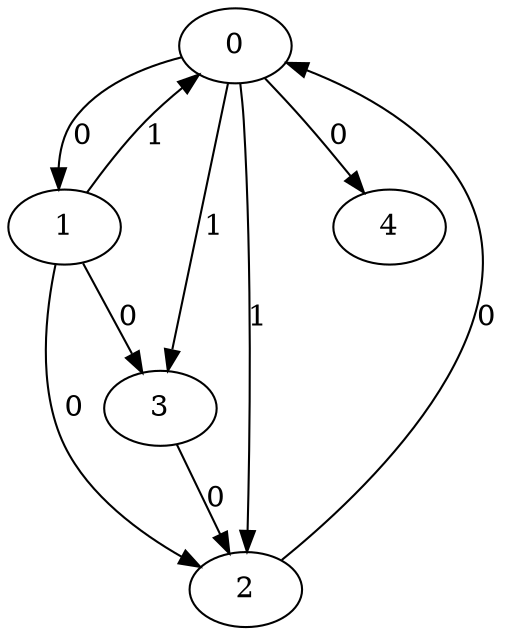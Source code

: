 // Source:1126 Canonical: -1 0 1 1 0 1 -1 0 0 -1 0 -1 -1 -1 -1 -1 -1 0 -1 -1 -1 -1 -1 -1 -1
digraph HRA_from_1126_graph_000 {
  0 -> 1 [label="0"];
  0 -> 2 [label="1"];
  0 -> 3 [label="1"];
  1 -> 0 [label="1"];
  1 -> 2 [label="0"];
  1 -> 3 [label="0"];
  2 -> 0 [label="0"];
  3 -> 2 [label="0"];
  0 -> 4 [label="0"];
}

// Source:1126 Canonical: -1 0 1 1 0 1 -1 0 0 -1 0 -1 -1 -1 -1 -1 -1 0 -1 -1 0 -1 -1 -1 -1
digraph HRA_from_1126_graph_001 {
  0 -> 1 [label="0"];
  0 -> 2 [label="1"];
  0 -> 3 [label="1"];
  1 -> 0 [label="1"];
  1 -> 2 [label="0"];
  1 -> 3 [label="0"];
  2 -> 0 [label="0"];
  3 -> 2 [label="0"];
  0 -> 4 [label="0"];
  4 -> 0 [label="0"];
}

// Source:1126 Canonical: -1 0 1 1 -1 1 -1 0 0 0 0 -1 -1 -1 -1 -1 -1 0 -1 -1 -1 -1 -1 -1 -1
digraph HRA_from_1126_graph_002 {
  0 -> 1 [label="0"];
  0 -> 2 [label="1"];
  0 -> 3 [label="1"];
  1 -> 0 [label="1"];
  1 -> 2 [label="0"];
  1 -> 3 [label="0"];
  2 -> 0 [label="0"];
  3 -> 2 [label="0"];
  1 -> 4 [label="0"];
}

// Source:1126 Canonical: -1 0 1 1 0 1 -1 0 0 0 0 -1 -1 -1 -1 -1 -1 0 -1 -1 -1 -1 -1 -1 -1
digraph HRA_from_1126_graph_003 {
  0 -> 1 [label="0"];
  0 -> 2 [label="1"];
  0 -> 3 [label="1"];
  1 -> 0 [label="1"];
  1 -> 2 [label="0"];
  1 -> 3 [label="0"];
  2 -> 0 [label="0"];
  3 -> 2 [label="0"];
  0 -> 4 [label="0"];
  1 -> 4 [label="0"];
}

// Source:1126 Canonical: -1 0 1 1 -1 1 -1 0 0 0 0 -1 -1 -1 -1 -1 -1 0 -1 -1 0 -1 -1 -1 -1
digraph HRA_from_1126_graph_004 {
  0 -> 1 [label="0"];
  0 -> 2 [label="1"];
  0 -> 3 [label="1"];
  1 -> 0 [label="1"];
  1 -> 2 [label="0"];
  1 -> 3 [label="0"];
  2 -> 0 [label="0"];
  3 -> 2 [label="0"];
  4 -> 0 [label="0"];
  1 -> 4 [label="0"];
}

// Source:1126 Canonical: -1 0 1 1 0 1 -1 0 0 0 0 -1 -1 -1 -1 -1 -1 0 -1 -1 0 -1 -1 -1 -1
digraph HRA_from_1126_graph_005 {
  0 -> 1 [label="0"];
  0 -> 2 [label="1"];
  0 -> 3 [label="1"];
  1 -> 0 [label="1"];
  1 -> 2 [label="0"];
  1 -> 3 [label="0"];
  2 -> 0 [label="0"];
  3 -> 2 [label="0"];
  0 -> 4 [label="0"];
  4 -> 0 [label="0"];
  1 -> 4 [label="0"];
}

// Source:1126 Canonical: -1 0 1 1 0 1 -1 0 0 -1 0 -1 -1 -1 -1 -1 -1 0 -1 -1 -1 0 -1 -1 -1
digraph HRA_from_1126_graph_006 {
  0 -> 1 [label="0"];
  0 -> 2 [label="1"];
  0 -> 3 [label="1"];
  1 -> 0 [label="1"];
  1 -> 2 [label="0"];
  1 -> 3 [label="0"];
  2 -> 0 [label="0"];
  3 -> 2 [label="0"];
  0 -> 4 [label="0"];
  4 -> 1 [label="0"];
}

// Source:1126 Canonical: -1 0 1 1 0 1 -1 0 0 -1 0 -1 -1 -1 -1 -1 -1 0 -1 -1 0 0 -1 -1 -1
digraph HRA_from_1126_graph_007 {
  0 -> 1 [label="0"];
  0 -> 2 [label="1"];
  0 -> 3 [label="1"];
  1 -> 0 [label="1"];
  1 -> 2 [label="0"];
  1 -> 3 [label="0"];
  2 -> 0 [label="0"];
  3 -> 2 [label="0"];
  0 -> 4 [label="0"];
  4 -> 0 [label="0"];
  4 -> 1 [label="0"];
}

// Source:1126 Canonical: -1 0 1 1 -1 1 -1 0 0 0 0 -1 -1 -1 -1 -1 -1 0 -1 -1 -1 0 -1 -1 -1
digraph HRA_from_1126_graph_008 {
  0 -> 1 [label="0"];
  0 -> 2 [label="1"];
  0 -> 3 [label="1"];
  1 -> 0 [label="1"];
  1 -> 2 [label="0"];
  1 -> 3 [label="0"];
  2 -> 0 [label="0"];
  3 -> 2 [label="0"];
  1 -> 4 [label="0"];
  4 -> 1 [label="0"];
}

// Source:1126 Canonical: -1 0 1 1 0 1 -1 0 0 0 0 -1 -1 -1 -1 -1 -1 0 -1 -1 -1 0 -1 -1 -1
digraph HRA_from_1126_graph_009 {
  0 -> 1 [label="0"];
  0 -> 2 [label="1"];
  0 -> 3 [label="1"];
  1 -> 0 [label="1"];
  1 -> 2 [label="0"];
  1 -> 3 [label="0"];
  2 -> 0 [label="0"];
  3 -> 2 [label="0"];
  0 -> 4 [label="0"];
  1 -> 4 [label="0"];
  4 -> 1 [label="0"];
}

// Source:1126 Canonical: -1 0 1 1 -1 1 -1 0 0 0 0 -1 -1 -1 -1 -1 -1 0 -1 -1 0 0 -1 -1 -1
digraph HRA_from_1126_graph_010 {
  0 -> 1 [label="0"];
  0 -> 2 [label="1"];
  0 -> 3 [label="1"];
  1 -> 0 [label="1"];
  1 -> 2 [label="0"];
  1 -> 3 [label="0"];
  2 -> 0 [label="0"];
  3 -> 2 [label="0"];
  4 -> 0 [label="0"];
  1 -> 4 [label="0"];
  4 -> 1 [label="0"];
}

// Source:1126 Canonical: -1 0 1 1 0 1 -1 0 0 0 0 -1 -1 -1 -1 -1 -1 0 -1 -1 0 0 -1 -1 -1
digraph HRA_from_1126_graph_011 {
  0 -> 1 [label="0"];
  0 -> 2 [label="1"];
  0 -> 3 [label="1"];
  1 -> 0 [label="1"];
  1 -> 2 [label="0"];
  1 -> 3 [label="0"];
  2 -> 0 [label="0"];
  3 -> 2 [label="0"];
  0 -> 4 [label="0"];
  4 -> 0 [label="0"];
  1 -> 4 [label="0"];
  4 -> 1 [label="0"];
}

// Source:1126 Canonical: -1 0 1 1 -1 1 -1 0 0 -1 0 -1 -1 -1 0 -1 -1 0 -1 -1 -1 -1 -1 -1 -1
digraph HRA_from_1126_graph_012 {
  0 -> 1 [label="0"];
  0 -> 2 [label="1"];
  0 -> 3 [label="1"];
  1 -> 0 [label="1"];
  1 -> 2 [label="0"];
  1 -> 3 [label="0"];
  2 -> 0 [label="0"];
  3 -> 2 [label="0"];
  2 -> 4 [label="0"];
}

// Source:1126 Canonical: -1 0 1 1 0 1 -1 0 0 -1 0 -1 -1 -1 0 -1 -1 0 -1 -1 -1 -1 -1 -1 -1
digraph HRA_from_1126_graph_013 {
  0 -> 1 [label="0"];
  0 -> 2 [label="1"];
  0 -> 3 [label="1"];
  1 -> 0 [label="1"];
  1 -> 2 [label="0"];
  1 -> 3 [label="0"];
  2 -> 0 [label="0"];
  3 -> 2 [label="0"];
  0 -> 4 [label="0"];
  2 -> 4 [label="0"];
}

// Source:1126 Canonical: -1 0 1 1 -1 1 -1 0 0 -1 0 -1 -1 -1 0 -1 -1 0 -1 -1 0 -1 -1 -1 -1
digraph HRA_from_1126_graph_014 {
  0 -> 1 [label="0"];
  0 -> 2 [label="1"];
  0 -> 3 [label="1"];
  1 -> 0 [label="1"];
  1 -> 2 [label="0"];
  1 -> 3 [label="0"];
  2 -> 0 [label="0"];
  3 -> 2 [label="0"];
  4 -> 0 [label="0"];
  2 -> 4 [label="0"];
}

// Source:1126 Canonical: -1 0 1 1 0 1 -1 0 0 -1 0 -1 -1 -1 0 -1 -1 0 -1 -1 0 -1 -1 -1 -1
digraph HRA_from_1126_graph_015 {
  0 -> 1 [label="0"];
  0 -> 2 [label="1"];
  0 -> 3 [label="1"];
  1 -> 0 [label="1"];
  1 -> 2 [label="0"];
  1 -> 3 [label="0"];
  2 -> 0 [label="0"];
  3 -> 2 [label="0"];
  0 -> 4 [label="0"];
  4 -> 0 [label="0"];
  2 -> 4 [label="0"];
}

// Source:1126 Canonical: -1 0 1 1 -1 1 -1 0 0 0 0 -1 -1 -1 0 -1 -1 0 -1 -1 -1 -1 -1 -1 -1
digraph HRA_from_1126_graph_016 {
  0 -> 1 [label="0"];
  0 -> 2 [label="1"];
  0 -> 3 [label="1"];
  1 -> 0 [label="1"];
  1 -> 2 [label="0"];
  1 -> 3 [label="0"];
  2 -> 0 [label="0"];
  3 -> 2 [label="0"];
  1 -> 4 [label="0"];
  2 -> 4 [label="0"];
}

// Source:1126 Canonical: -1 0 1 1 0 1 -1 0 0 0 0 -1 -1 -1 0 -1 -1 0 -1 -1 -1 -1 -1 -1 -1
digraph HRA_from_1126_graph_017 {
  0 -> 1 [label="0"];
  0 -> 2 [label="1"];
  0 -> 3 [label="1"];
  1 -> 0 [label="1"];
  1 -> 2 [label="0"];
  1 -> 3 [label="0"];
  2 -> 0 [label="0"];
  3 -> 2 [label="0"];
  0 -> 4 [label="0"];
  1 -> 4 [label="0"];
  2 -> 4 [label="0"];
}

// Source:1126 Canonical: -1 0 1 1 -1 1 -1 0 0 0 0 -1 -1 -1 0 -1 -1 0 -1 -1 0 -1 -1 -1 -1
digraph HRA_from_1126_graph_018 {
  0 -> 1 [label="0"];
  0 -> 2 [label="1"];
  0 -> 3 [label="1"];
  1 -> 0 [label="1"];
  1 -> 2 [label="0"];
  1 -> 3 [label="0"];
  2 -> 0 [label="0"];
  3 -> 2 [label="0"];
  4 -> 0 [label="0"];
  1 -> 4 [label="0"];
  2 -> 4 [label="0"];
}

// Source:1126 Canonical: -1 0 1 1 0 1 -1 0 0 0 0 -1 -1 -1 0 -1 -1 0 -1 -1 0 -1 -1 -1 -1
digraph HRA_from_1126_graph_019 {
  0 -> 1 [label="0"];
  0 -> 2 [label="1"];
  0 -> 3 [label="1"];
  1 -> 0 [label="1"];
  1 -> 2 [label="0"];
  1 -> 3 [label="0"];
  2 -> 0 [label="0"];
  3 -> 2 [label="0"];
  0 -> 4 [label="0"];
  4 -> 0 [label="0"];
  1 -> 4 [label="0"];
  2 -> 4 [label="0"];
}

// Source:1126 Canonical: -1 0 1 1 -1 1 -1 0 0 -1 0 -1 -1 -1 0 -1 -1 0 -1 -1 -1 0 -1 -1 -1
digraph HRA_from_1126_graph_020 {
  0 -> 1 [label="0"];
  0 -> 2 [label="1"];
  0 -> 3 [label="1"];
  1 -> 0 [label="1"];
  1 -> 2 [label="0"];
  1 -> 3 [label="0"];
  2 -> 0 [label="0"];
  3 -> 2 [label="0"];
  4 -> 1 [label="0"];
  2 -> 4 [label="0"];
}

// Source:1126 Canonical: -1 0 1 1 0 1 -1 0 0 -1 0 -1 -1 -1 0 -1 -1 0 -1 -1 -1 0 -1 -1 -1
digraph HRA_from_1126_graph_021 {
  0 -> 1 [label="0"];
  0 -> 2 [label="1"];
  0 -> 3 [label="1"];
  1 -> 0 [label="1"];
  1 -> 2 [label="0"];
  1 -> 3 [label="0"];
  2 -> 0 [label="0"];
  3 -> 2 [label="0"];
  0 -> 4 [label="0"];
  4 -> 1 [label="0"];
  2 -> 4 [label="0"];
}

// Source:1126 Canonical: -1 0 1 1 -1 1 -1 0 0 -1 0 -1 -1 -1 0 -1 -1 0 -1 -1 0 0 -1 -1 -1
digraph HRA_from_1126_graph_022 {
  0 -> 1 [label="0"];
  0 -> 2 [label="1"];
  0 -> 3 [label="1"];
  1 -> 0 [label="1"];
  1 -> 2 [label="0"];
  1 -> 3 [label="0"];
  2 -> 0 [label="0"];
  3 -> 2 [label="0"];
  4 -> 0 [label="0"];
  4 -> 1 [label="0"];
  2 -> 4 [label="0"];
}

// Source:1126 Canonical: -1 0 1 1 0 1 -1 0 0 -1 0 -1 -1 -1 0 -1 -1 0 -1 -1 0 0 -1 -1 -1
digraph HRA_from_1126_graph_023 {
  0 -> 1 [label="0"];
  0 -> 2 [label="1"];
  0 -> 3 [label="1"];
  1 -> 0 [label="1"];
  1 -> 2 [label="0"];
  1 -> 3 [label="0"];
  2 -> 0 [label="0"];
  3 -> 2 [label="0"];
  0 -> 4 [label="0"];
  4 -> 0 [label="0"];
  4 -> 1 [label="0"];
  2 -> 4 [label="0"];
}

// Source:1126 Canonical: -1 0 1 1 -1 1 -1 0 0 0 0 -1 -1 -1 0 -1 -1 0 -1 -1 -1 0 -1 -1 -1
digraph HRA_from_1126_graph_024 {
  0 -> 1 [label="0"];
  0 -> 2 [label="1"];
  0 -> 3 [label="1"];
  1 -> 0 [label="1"];
  1 -> 2 [label="0"];
  1 -> 3 [label="0"];
  2 -> 0 [label="0"];
  3 -> 2 [label="0"];
  1 -> 4 [label="0"];
  4 -> 1 [label="0"];
  2 -> 4 [label="0"];
}

// Source:1126 Canonical: -1 0 1 1 0 1 -1 0 0 0 0 -1 -1 -1 0 -1 -1 0 -1 -1 -1 0 -1 -1 -1
digraph HRA_from_1126_graph_025 {
  0 -> 1 [label="0"];
  0 -> 2 [label="1"];
  0 -> 3 [label="1"];
  1 -> 0 [label="1"];
  1 -> 2 [label="0"];
  1 -> 3 [label="0"];
  2 -> 0 [label="0"];
  3 -> 2 [label="0"];
  0 -> 4 [label="0"];
  1 -> 4 [label="0"];
  4 -> 1 [label="0"];
  2 -> 4 [label="0"];
}

// Source:1126 Canonical: -1 0 1 1 -1 1 -1 0 0 0 0 -1 -1 -1 0 -1 -1 0 -1 -1 0 0 -1 -1 -1
digraph HRA_from_1126_graph_026 {
  0 -> 1 [label="0"];
  0 -> 2 [label="1"];
  0 -> 3 [label="1"];
  1 -> 0 [label="1"];
  1 -> 2 [label="0"];
  1 -> 3 [label="0"];
  2 -> 0 [label="0"];
  3 -> 2 [label="0"];
  4 -> 0 [label="0"];
  1 -> 4 [label="0"];
  4 -> 1 [label="0"];
  2 -> 4 [label="0"];
}

// Source:1126 Canonical: -1 0 1 1 0 1 -1 0 0 0 0 -1 -1 -1 0 -1 -1 0 -1 -1 0 0 -1 -1 -1
digraph HRA_from_1126_graph_027 {
  0 -> 1 [label="0"];
  0 -> 2 [label="1"];
  0 -> 3 [label="1"];
  1 -> 0 [label="1"];
  1 -> 2 [label="0"];
  1 -> 3 [label="0"];
  2 -> 0 [label="0"];
  3 -> 2 [label="0"];
  0 -> 4 [label="0"];
  4 -> 0 [label="0"];
  1 -> 4 [label="0"];
  4 -> 1 [label="0"];
  2 -> 4 [label="0"];
}

// Source:1126 Canonical: -1 0 1 1 0 1 -1 0 0 -1 0 -1 -1 -1 -1 -1 -1 0 -1 -1 -1 -1 0 -1 -1
digraph HRA_from_1126_graph_028 {
  0 -> 1 [label="0"];
  0 -> 2 [label="1"];
  0 -> 3 [label="1"];
  1 -> 0 [label="1"];
  1 -> 2 [label="0"];
  1 -> 3 [label="0"];
  2 -> 0 [label="0"];
  3 -> 2 [label="0"];
  0 -> 4 [label="0"];
  4 -> 2 [label="0"];
}

// Source:1126 Canonical: -1 0 1 1 0 1 -1 0 0 -1 0 -1 -1 -1 -1 -1 -1 0 -1 -1 0 -1 0 -1 -1
digraph HRA_from_1126_graph_029 {
  0 -> 1 [label="0"];
  0 -> 2 [label="1"];
  0 -> 3 [label="1"];
  1 -> 0 [label="1"];
  1 -> 2 [label="0"];
  1 -> 3 [label="0"];
  2 -> 0 [label="0"];
  3 -> 2 [label="0"];
  0 -> 4 [label="0"];
  4 -> 0 [label="0"];
  4 -> 2 [label="0"];
}

// Source:1126 Canonical: -1 0 1 1 -1 1 -1 0 0 0 0 -1 -1 -1 -1 -1 -1 0 -1 -1 -1 -1 0 -1 -1
digraph HRA_from_1126_graph_030 {
  0 -> 1 [label="0"];
  0 -> 2 [label="1"];
  0 -> 3 [label="1"];
  1 -> 0 [label="1"];
  1 -> 2 [label="0"];
  1 -> 3 [label="0"];
  2 -> 0 [label="0"];
  3 -> 2 [label="0"];
  1 -> 4 [label="0"];
  4 -> 2 [label="0"];
}

// Source:1126 Canonical: -1 0 1 1 0 1 -1 0 0 0 0 -1 -1 -1 -1 -1 -1 0 -1 -1 -1 -1 0 -1 -1
digraph HRA_from_1126_graph_031 {
  0 -> 1 [label="0"];
  0 -> 2 [label="1"];
  0 -> 3 [label="1"];
  1 -> 0 [label="1"];
  1 -> 2 [label="0"];
  1 -> 3 [label="0"];
  2 -> 0 [label="0"];
  3 -> 2 [label="0"];
  0 -> 4 [label="0"];
  1 -> 4 [label="0"];
  4 -> 2 [label="0"];
}

// Source:1126 Canonical: -1 0 1 1 -1 1 -1 0 0 0 0 -1 -1 -1 -1 -1 -1 0 -1 -1 0 -1 0 -1 -1
digraph HRA_from_1126_graph_032 {
  0 -> 1 [label="0"];
  0 -> 2 [label="1"];
  0 -> 3 [label="1"];
  1 -> 0 [label="1"];
  1 -> 2 [label="0"];
  1 -> 3 [label="0"];
  2 -> 0 [label="0"];
  3 -> 2 [label="0"];
  4 -> 0 [label="0"];
  1 -> 4 [label="0"];
  4 -> 2 [label="0"];
}

// Source:1126 Canonical: -1 0 1 1 0 1 -1 0 0 0 0 -1 -1 -1 -1 -1 -1 0 -1 -1 0 -1 0 -1 -1
digraph HRA_from_1126_graph_033 {
  0 -> 1 [label="0"];
  0 -> 2 [label="1"];
  0 -> 3 [label="1"];
  1 -> 0 [label="1"];
  1 -> 2 [label="0"];
  1 -> 3 [label="0"];
  2 -> 0 [label="0"];
  3 -> 2 [label="0"];
  0 -> 4 [label="0"];
  4 -> 0 [label="0"];
  1 -> 4 [label="0"];
  4 -> 2 [label="0"];
}

// Source:1126 Canonical: -1 0 1 1 0 1 -1 0 0 -1 0 -1 -1 -1 -1 -1 -1 0 -1 -1 -1 0 0 -1 -1
digraph HRA_from_1126_graph_034 {
  0 -> 1 [label="0"];
  0 -> 2 [label="1"];
  0 -> 3 [label="1"];
  1 -> 0 [label="1"];
  1 -> 2 [label="0"];
  1 -> 3 [label="0"];
  2 -> 0 [label="0"];
  3 -> 2 [label="0"];
  0 -> 4 [label="0"];
  4 -> 1 [label="0"];
  4 -> 2 [label="0"];
}

// Source:1126 Canonical: -1 0 1 1 0 1 -1 0 0 -1 0 -1 -1 -1 -1 -1 -1 0 -1 -1 0 0 0 -1 -1
digraph HRA_from_1126_graph_035 {
  0 -> 1 [label="0"];
  0 -> 2 [label="1"];
  0 -> 3 [label="1"];
  1 -> 0 [label="1"];
  1 -> 2 [label="0"];
  1 -> 3 [label="0"];
  2 -> 0 [label="0"];
  3 -> 2 [label="0"];
  0 -> 4 [label="0"];
  4 -> 0 [label="0"];
  4 -> 1 [label="0"];
  4 -> 2 [label="0"];
}

// Source:1126 Canonical: -1 0 1 1 -1 1 -1 0 0 0 0 -1 -1 -1 -1 -1 -1 0 -1 -1 -1 0 0 -1 -1
digraph HRA_from_1126_graph_036 {
  0 -> 1 [label="0"];
  0 -> 2 [label="1"];
  0 -> 3 [label="1"];
  1 -> 0 [label="1"];
  1 -> 2 [label="0"];
  1 -> 3 [label="0"];
  2 -> 0 [label="0"];
  3 -> 2 [label="0"];
  1 -> 4 [label="0"];
  4 -> 1 [label="0"];
  4 -> 2 [label="0"];
}

// Source:1126 Canonical: -1 0 1 1 0 1 -1 0 0 0 0 -1 -1 -1 -1 -1 -1 0 -1 -1 -1 0 0 -1 -1
digraph HRA_from_1126_graph_037 {
  0 -> 1 [label="0"];
  0 -> 2 [label="1"];
  0 -> 3 [label="1"];
  1 -> 0 [label="1"];
  1 -> 2 [label="0"];
  1 -> 3 [label="0"];
  2 -> 0 [label="0"];
  3 -> 2 [label="0"];
  0 -> 4 [label="0"];
  1 -> 4 [label="0"];
  4 -> 1 [label="0"];
  4 -> 2 [label="0"];
}

// Source:1126 Canonical: -1 0 1 1 -1 1 -1 0 0 0 0 -1 -1 -1 -1 -1 -1 0 -1 -1 0 0 0 -1 -1
digraph HRA_from_1126_graph_038 {
  0 -> 1 [label="0"];
  0 -> 2 [label="1"];
  0 -> 3 [label="1"];
  1 -> 0 [label="1"];
  1 -> 2 [label="0"];
  1 -> 3 [label="0"];
  2 -> 0 [label="0"];
  3 -> 2 [label="0"];
  4 -> 0 [label="0"];
  1 -> 4 [label="0"];
  4 -> 1 [label="0"];
  4 -> 2 [label="0"];
}

// Source:1126 Canonical: -1 0 1 1 0 1 -1 0 0 0 0 -1 -1 -1 -1 -1 -1 0 -1 -1 0 0 0 -1 -1
digraph HRA_from_1126_graph_039 {
  0 -> 1 [label="0"];
  0 -> 2 [label="1"];
  0 -> 3 [label="1"];
  1 -> 0 [label="1"];
  1 -> 2 [label="0"];
  1 -> 3 [label="0"];
  2 -> 0 [label="0"];
  3 -> 2 [label="0"];
  0 -> 4 [label="0"];
  4 -> 0 [label="0"];
  1 -> 4 [label="0"];
  4 -> 1 [label="0"];
  4 -> 2 [label="0"];
}

// Source:1126 Canonical: -1 0 1 1 -1 1 -1 0 0 -1 0 -1 -1 -1 0 -1 -1 0 -1 -1 -1 -1 0 -1 -1
digraph HRA_from_1126_graph_040 {
  0 -> 1 [label="0"];
  0 -> 2 [label="1"];
  0 -> 3 [label="1"];
  1 -> 0 [label="1"];
  1 -> 2 [label="0"];
  1 -> 3 [label="0"];
  2 -> 0 [label="0"];
  3 -> 2 [label="0"];
  2 -> 4 [label="0"];
  4 -> 2 [label="0"];
}

// Source:1126 Canonical: -1 0 1 1 0 1 -1 0 0 -1 0 -1 -1 -1 0 -1 -1 0 -1 -1 -1 -1 0 -1 -1
digraph HRA_from_1126_graph_041 {
  0 -> 1 [label="0"];
  0 -> 2 [label="1"];
  0 -> 3 [label="1"];
  1 -> 0 [label="1"];
  1 -> 2 [label="0"];
  1 -> 3 [label="0"];
  2 -> 0 [label="0"];
  3 -> 2 [label="0"];
  0 -> 4 [label="0"];
  2 -> 4 [label="0"];
  4 -> 2 [label="0"];
}

// Source:1126 Canonical: -1 0 1 1 -1 1 -1 0 0 -1 0 -1 -1 -1 0 -1 -1 0 -1 -1 0 -1 0 -1 -1
digraph HRA_from_1126_graph_042 {
  0 -> 1 [label="0"];
  0 -> 2 [label="1"];
  0 -> 3 [label="1"];
  1 -> 0 [label="1"];
  1 -> 2 [label="0"];
  1 -> 3 [label="0"];
  2 -> 0 [label="0"];
  3 -> 2 [label="0"];
  4 -> 0 [label="0"];
  2 -> 4 [label="0"];
  4 -> 2 [label="0"];
}

// Source:1126 Canonical: -1 0 1 1 0 1 -1 0 0 -1 0 -1 -1 -1 0 -1 -1 0 -1 -1 0 -1 0 -1 -1
digraph HRA_from_1126_graph_043 {
  0 -> 1 [label="0"];
  0 -> 2 [label="1"];
  0 -> 3 [label="1"];
  1 -> 0 [label="1"];
  1 -> 2 [label="0"];
  1 -> 3 [label="0"];
  2 -> 0 [label="0"];
  3 -> 2 [label="0"];
  0 -> 4 [label="0"];
  4 -> 0 [label="0"];
  2 -> 4 [label="0"];
  4 -> 2 [label="0"];
}

// Source:1126 Canonical: -1 0 1 1 -1 1 -1 0 0 0 0 -1 -1 -1 0 -1 -1 0 -1 -1 -1 -1 0 -1 -1
digraph HRA_from_1126_graph_044 {
  0 -> 1 [label="0"];
  0 -> 2 [label="1"];
  0 -> 3 [label="1"];
  1 -> 0 [label="1"];
  1 -> 2 [label="0"];
  1 -> 3 [label="0"];
  2 -> 0 [label="0"];
  3 -> 2 [label="0"];
  1 -> 4 [label="0"];
  2 -> 4 [label="0"];
  4 -> 2 [label="0"];
}

// Source:1126 Canonical: -1 0 1 1 0 1 -1 0 0 0 0 -1 -1 -1 0 -1 -1 0 -1 -1 -1 -1 0 -1 -1
digraph HRA_from_1126_graph_045 {
  0 -> 1 [label="0"];
  0 -> 2 [label="1"];
  0 -> 3 [label="1"];
  1 -> 0 [label="1"];
  1 -> 2 [label="0"];
  1 -> 3 [label="0"];
  2 -> 0 [label="0"];
  3 -> 2 [label="0"];
  0 -> 4 [label="0"];
  1 -> 4 [label="0"];
  2 -> 4 [label="0"];
  4 -> 2 [label="0"];
}

// Source:1126 Canonical: -1 0 1 1 -1 1 -1 0 0 0 0 -1 -1 -1 0 -1 -1 0 -1 -1 0 -1 0 -1 -1
digraph HRA_from_1126_graph_046 {
  0 -> 1 [label="0"];
  0 -> 2 [label="1"];
  0 -> 3 [label="1"];
  1 -> 0 [label="1"];
  1 -> 2 [label="0"];
  1 -> 3 [label="0"];
  2 -> 0 [label="0"];
  3 -> 2 [label="0"];
  4 -> 0 [label="0"];
  1 -> 4 [label="0"];
  2 -> 4 [label="0"];
  4 -> 2 [label="0"];
}

// Source:1126 Canonical: -1 0 1 1 0 1 -1 0 0 0 0 -1 -1 -1 0 -1 -1 0 -1 -1 0 -1 0 -1 -1
digraph HRA_from_1126_graph_047 {
  0 -> 1 [label="0"];
  0 -> 2 [label="1"];
  0 -> 3 [label="1"];
  1 -> 0 [label="1"];
  1 -> 2 [label="0"];
  1 -> 3 [label="0"];
  2 -> 0 [label="0"];
  3 -> 2 [label="0"];
  0 -> 4 [label="0"];
  4 -> 0 [label="0"];
  1 -> 4 [label="0"];
  2 -> 4 [label="0"];
  4 -> 2 [label="0"];
}

// Source:1126 Canonical: -1 0 1 1 -1 1 -1 0 0 -1 0 -1 -1 -1 0 -1 -1 0 -1 -1 -1 0 0 -1 -1
digraph HRA_from_1126_graph_048 {
  0 -> 1 [label="0"];
  0 -> 2 [label="1"];
  0 -> 3 [label="1"];
  1 -> 0 [label="1"];
  1 -> 2 [label="0"];
  1 -> 3 [label="0"];
  2 -> 0 [label="0"];
  3 -> 2 [label="0"];
  4 -> 1 [label="0"];
  2 -> 4 [label="0"];
  4 -> 2 [label="0"];
}

// Source:1126 Canonical: -1 0 1 1 0 1 -1 0 0 -1 0 -1 -1 -1 0 -1 -1 0 -1 -1 -1 0 0 -1 -1
digraph HRA_from_1126_graph_049 {
  0 -> 1 [label="0"];
  0 -> 2 [label="1"];
  0 -> 3 [label="1"];
  1 -> 0 [label="1"];
  1 -> 2 [label="0"];
  1 -> 3 [label="0"];
  2 -> 0 [label="0"];
  3 -> 2 [label="0"];
  0 -> 4 [label="0"];
  4 -> 1 [label="0"];
  2 -> 4 [label="0"];
  4 -> 2 [label="0"];
}

// Source:1126 Canonical: -1 0 1 1 -1 1 -1 0 0 -1 0 -1 -1 -1 0 -1 -1 0 -1 -1 0 0 0 -1 -1
digraph HRA_from_1126_graph_050 {
  0 -> 1 [label="0"];
  0 -> 2 [label="1"];
  0 -> 3 [label="1"];
  1 -> 0 [label="1"];
  1 -> 2 [label="0"];
  1 -> 3 [label="0"];
  2 -> 0 [label="0"];
  3 -> 2 [label="0"];
  4 -> 0 [label="0"];
  4 -> 1 [label="0"];
  2 -> 4 [label="0"];
  4 -> 2 [label="0"];
}

// Source:1126 Canonical: -1 0 1 1 0 1 -1 0 0 -1 0 -1 -1 -1 0 -1 -1 0 -1 -1 0 0 0 -1 -1
digraph HRA_from_1126_graph_051 {
  0 -> 1 [label="0"];
  0 -> 2 [label="1"];
  0 -> 3 [label="1"];
  1 -> 0 [label="1"];
  1 -> 2 [label="0"];
  1 -> 3 [label="0"];
  2 -> 0 [label="0"];
  3 -> 2 [label="0"];
  0 -> 4 [label="0"];
  4 -> 0 [label="0"];
  4 -> 1 [label="0"];
  2 -> 4 [label="0"];
  4 -> 2 [label="0"];
}

// Source:1126 Canonical: -1 0 1 1 -1 1 -1 0 0 0 0 -1 -1 -1 0 -1 -1 0 -1 -1 -1 0 0 -1 -1
digraph HRA_from_1126_graph_052 {
  0 -> 1 [label="0"];
  0 -> 2 [label="1"];
  0 -> 3 [label="1"];
  1 -> 0 [label="1"];
  1 -> 2 [label="0"];
  1 -> 3 [label="0"];
  2 -> 0 [label="0"];
  3 -> 2 [label="0"];
  1 -> 4 [label="0"];
  4 -> 1 [label="0"];
  2 -> 4 [label="0"];
  4 -> 2 [label="0"];
}

// Source:1126 Canonical: -1 0 1 1 0 1 -1 0 0 0 0 -1 -1 -1 0 -1 -1 0 -1 -1 -1 0 0 -1 -1
digraph HRA_from_1126_graph_053 {
  0 -> 1 [label="0"];
  0 -> 2 [label="1"];
  0 -> 3 [label="1"];
  1 -> 0 [label="1"];
  1 -> 2 [label="0"];
  1 -> 3 [label="0"];
  2 -> 0 [label="0"];
  3 -> 2 [label="0"];
  0 -> 4 [label="0"];
  1 -> 4 [label="0"];
  4 -> 1 [label="0"];
  2 -> 4 [label="0"];
  4 -> 2 [label="0"];
}

// Source:1126 Canonical: -1 0 1 1 -1 1 -1 0 0 0 0 -1 -1 -1 0 -1 -1 0 -1 -1 0 0 0 -1 -1
digraph HRA_from_1126_graph_054 {
  0 -> 1 [label="0"];
  0 -> 2 [label="1"];
  0 -> 3 [label="1"];
  1 -> 0 [label="1"];
  1 -> 2 [label="0"];
  1 -> 3 [label="0"];
  2 -> 0 [label="0"];
  3 -> 2 [label="0"];
  4 -> 0 [label="0"];
  1 -> 4 [label="0"];
  4 -> 1 [label="0"];
  2 -> 4 [label="0"];
  4 -> 2 [label="0"];
}

// Source:1126 Canonical: -1 0 1 1 0 1 -1 0 0 0 0 -1 -1 -1 0 -1 -1 0 -1 -1 0 0 0 -1 -1
digraph HRA_from_1126_graph_055 {
  0 -> 1 [label="0"];
  0 -> 2 [label="1"];
  0 -> 3 [label="1"];
  1 -> 0 [label="1"];
  1 -> 2 [label="0"];
  1 -> 3 [label="0"];
  2 -> 0 [label="0"];
  3 -> 2 [label="0"];
  0 -> 4 [label="0"];
  4 -> 0 [label="0"];
  1 -> 4 [label="0"];
  4 -> 1 [label="0"];
  2 -> 4 [label="0"];
  4 -> 2 [label="0"];
}

// Source:1126 Canonical: -1 0 1 1 -1 1 -1 0 0 -1 0 -1 -1 -1 -1 -1 -1 0 -1 0 -1 -1 -1 -1 -1
digraph HRA_from_1126_graph_056 {
  0 -> 1 [label="0"];
  0 -> 2 [label="1"];
  0 -> 3 [label="1"];
  1 -> 0 [label="1"];
  1 -> 2 [label="0"];
  1 -> 3 [label="0"];
  2 -> 0 [label="0"];
  3 -> 2 [label="0"];
  3 -> 4 [label="0"];
}

// Source:1126 Canonical: -1 0 1 1 0 1 -1 0 0 -1 0 -1 -1 -1 -1 -1 -1 0 -1 0 -1 -1 -1 -1 -1
digraph HRA_from_1126_graph_057 {
  0 -> 1 [label="0"];
  0 -> 2 [label="1"];
  0 -> 3 [label="1"];
  1 -> 0 [label="1"];
  1 -> 2 [label="0"];
  1 -> 3 [label="0"];
  2 -> 0 [label="0"];
  3 -> 2 [label="0"];
  0 -> 4 [label="0"];
  3 -> 4 [label="0"];
}

// Source:1126 Canonical: -1 0 1 1 -1 1 -1 0 0 -1 0 -1 -1 -1 -1 -1 -1 0 -1 0 0 -1 -1 -1 -1
digraph HRA_from_1126_graph_058 {
  0 -> 1 [label="0"];
  0 -> 2 [label="1"];
  0 -> 3 [label="1"];
  1 -> 0 [label="1"];
  1 -> 2 [label="0"];
  1 -> 3 [label="0"];
  2 -> 0 [label="0"];
  3 -> 2 [label="0"];
  4 -> 0 [label="0"];
  3 -> 4 [label="0"];
}

// Source:1126 Canonical: -1 0 1 1 0 1 -1 0 0 -1 0 -1 -1 -1 -1 -1 -1 0 -1 0 0 -1 -1 -1 -1
digraph HRA_from_1126_graph_059 {
  0 -> 1 [label="0"];
  0 -> 2 [label="1"];
  0 -> 3 [label="1"];
  1 -> 0 [label="1"];
  1 -> 2 [label="0"];
  1 -> 3 [label="0"];
  2 -> 0 [label="0"];
  3 -> 2 [label="0"];
  0 -> 4 [label="0"];
  4 -> 0 [label="0"];
  3 -> 4 [label="0"];
}

// Source:1126 Canonical: -1 0 1 1 -1 1 -1 0 0 0 0 -1 -1 -1 -1 -1 -1 0 -1 0 -1 -1 -1 -1 -1
digraph HRA_from_1126_graph_060 {
  0 -> 1 [label="0"];
  0 -> 2 [label="1"];
  0 -> 3 [label="1"];
  1 -> 0 [label="1"];
  1 -> 2 [label="0"];
  1 -> 3 [label="0"];
  2 -> 0 [label="0"];
  3 -> 2 [label="0"];
  1 -> 4 [label="0"];
  3 -> 4 [label="0"];
}

// Source:1126 Canonical: -1 0 1 1 0 1 -1 0 0 0 0 -1 -1 -1 -1 -1 -1 0 -1 0 -1 -1 -1 -1 -1
digraph HRA_from_1126_graph_061 {
  0 -> 1 [label="0"];
  0 -> 2 [label="1"];
  0 -> 3 [label="1"];
  1 -> 0 [label="1"];
  1 -> 2 [label="0"];
  1 -> 3 [label="0"];
  2 -> 0 [label="0"];
  3 -> 2 [label="0"];
  0 -> 4 [label="0"];
  1 -> 4 [label="0"];
  3 -> 4 [label="0"];
}

// Source:1126 Canonical: -1 0 1 1 -1 1 -1 0 0 0 0 -1 -1 -1 -1 -1 -1 0 -1 0 0 -1 -1 -1 -1
digraph HRA_from_1126_graph_062 {
  0 -> 1 [label="0"];
  0 -> 2 [label="1"];
  0 -> 3 [label="1"];
  1 -> 0 [label="1"];
  1 -> 2 [label="0"];
  1 -> 3 [label="0"];
  2 -> 0 [label="0"];
  3 -> 2 [label="0"];
  4 -> 0 [label="0"];
  1 -> 4 [label="0"];
  3 -> 4 [label="0"];
}

// Source:1126 Canonical: -1 0 1 1 0 1 -1 0 0 0 0 -1 -1 -1 -1 -1 -1 0 -1 0 0 -1 -1 -1 -1
digraph HRA_from_1126_graph_063 {
  0 -> 1 [label="0"];
  0 -> 2 [label="1"];
  0 -> 3 [label="1"];
  1 -> 0 [label="1"];
  1 -> 2 [label="0"];
  1 -> 3 [label="0"];
  2 -> 0 [label="0"];
  3 -> 2 [label="0"];
  0 -> 4 [label="0"];
  4 -> 0 [label="0"];
  1 -> 4 [label="0"];
  3 -> 4 [label="0"];
}

// Source:1126 Canonical: -1 0 1 1 -1 1 -1 0 0 -1 0 -1 -1 -1 -1 -1 -1 0 -1 0 -1 0 -1 -1 -1
digraph HRA_from_1126_graph_064 {
  0 -> 1 [label="0"];
  0 -> 2 [label="1"];
  0 -> 3 [label="1"];
  1 -> 0 [label="1"];
  1 -> 2 [label="0"];
  1 -> 3 [label="0"];
  2 -> 0 [label="0"];
  3 -> 2 [label="0"];
  4 -> 1 [label="0"];
  3 -> 4 [label="0"];
}

// Source:1126 Canonical: -1 0 1 1 0 1 -1 0 0 -1 0 -1 -1 -1 -1 -1 -1 0 -1 0 -1 0 -1 -1 -1
digraph HRA_from_1126_graph_065 {
  0 -> 1 [label="0"];
  0 -> 2 [label="1"];
  0 -> 3 [label="1"];
  1 -> 0 [label="1"];
  1 -> 2 [label="0"];
  1 -> 3 [label="0"];
  2 -> 0 [label="0"];
  3 -> 2 [label="0"];
  0 -> 4 [label="0"];
  4 -> 1 [label="0"];
  3 -> 4 [label="0"];
}

// Source:1126 Canonical: -1 0 1 1 -1 1 -1 0 0 -1 0 -1 -1 -1 -1 -1 -1 0 -1 0 0 0 -1 -1 -1
digraph HRA_from_1126_graph_066 {
  0 -> 1 [label="0"];
  0 -> 2 [label="1"];
  0 -> 3 [label="1"];
  1 -> 0 [label="1"];
  1 -> 2 [label="0"];
  1 -> 3 [label="0"];
  2 -> 0 [label="0"];
  3 -> 2 [label="0"];
  4 -> 0 [label="0"];
  4 -> 1 [label="0"];
  3 -> 4 [label="0"];
}

// Source:1126 Canonical: -1 0 1 1 0 1 -1 0 0 -1 0 -1 -1 -1 -1 -1 -1 0 -1 0 0 0 -1 -1 -1
digraph HRA_from_1126_graph_067 {
  0 -> 1 [label="0"];
  0 -> 2 [label="1"];
  0 -> 3 [label="1"];
  1 -> 0 [label="1"];
  1 -> 2 [label="0"];
  1 -> 3 [label="0"];
  2 -> 0 [label="0"];
  3 -> 2 [label="0"];
  0 -> 4 [label="0"];
  4 -> 0 [label="0"];
  4 -> 1 [label="0"];
  3 -> 4 [label="0"];
}

// Source:1126 Canonical: -1 0 1 1 -1 1 -1 0 0 0 0 -1 -1 -1 -1 -1 -1 0 -1 0 -1 0 -1 -1 -1
digraph HRA_from_1126_graph_068 {
  0 -> 1 [label="0"];
  0 -> 2 [label="1"];
  0 -> 3 [label="1"];
  1 -> 0 [label="1"];
  1 -> 2 [label="0"];
  1 -> 3 [label="0"];
  2 -> 0 [label="0"];
  3 -> 2 [label="0"];
  1 -> 4 [label="0"];
  4 -> 1 [label="0"];
  3 -> 4 [label="0"];
}

// Source:1126 Canonical: -1 0 1 1 0 1 -1 0 0 0 0 -1 -1 -1 -1 -1 -1 0 -1 0 -1 0 -1 -1 -1
digraph HRA_from_1126_graph_069 {
  0 -> 1 [label="0"];
  0 -> 2 [label="1"];
  0 -> 3 [label="1"];
  1 -> 0 [label="1"];
  1 -> 2 [label="0"];
  1 -> 3 [label="0"];
  2 -> 0 [label="0"];
  3 -> 2 [label="0"];
  0 -> 4 [label="0"];
  1 -> 4 [label="0"];
  4 -> 1 [label="0"];
  3 -> 4 [label="0"];
}

// Source:1126 Canonical: -1 0 1 1 -1 1 -1 0 0 0 0 -1 -1 -1 -1 -1 -1 0 -1 0 0 0 -1 -1 -1
digraph HRA_from_1126_graph_070 {
  0 -> 1 [label="0"];
  0 -> 2 [label="1"];
  0 -> 3 [label="1"];
  1 -> 0 [label="1"];
  1 -> 2 [label="0"];
  1 -> 3 [label="0"];
  2 -> 0 [label="0"];
  3 -> 2 [label="0"];
  4 -> 0 [label="0"];
  1 -> 4 [label="0"];
  4 -> 1 [label="0"];
  3 -> 4 [label="0"];
}

// Source:1126 Canonical: -1 0 1 1 0 1 -1 0 0 0 0 -1 -1 -1 -1 -1 -1 0 -1 0 0 0 -1 -1 -1
digraph HRA_from_1126_graph_071 {
  0 -> 1 [label="0"];
  0 -> 2 [label="1"];
  0 -> 3 [label="1"];
  1 -> 0 [label="1"];
  1 -> 2 [label="0"];
  1 -> 3 [label="0"];
  2 -> 0 [label="0"];
  3 -> 2 [label="0"];
  0 -> 4 [label="0"];
  4 -> 0 [label="0"];
  1 -> 4 [label="0"];
  4 -> 1 [label="0"];
  3 -> 4 [label="0"];
}

// Source:1126 Canonical: -1 0 1 1 -1 1 -1 0 0 -1 0 -1 -1 -1 0 -1 -1 0 -1 0 -1 -1 -1 -1 -1
digraph HRA_from_1126_graph_072 {
  0 -> 1 [label="0"];
  0 -> 2 [label="1"];
  0 -> 3 [label="1"];
  1 -> 0 [label="1"];
  1 -> 2 [label="0"];
  1 -> 3 [label="0"];
  2 -> 0 [label="0"];
  3 -> 2 [label="0"];
  2 -> 4 [label="0"];
  3 -> 4 [label="0"];
}

// Source:1126 Canonical: -1 0 1 1 0 1 -1 0 0 -1 0 -1 -1 -1 0 -1 -1 0 -1 0 -1 -1 -1 -1 -1
digraph HRA_from_1126_graph_073 {
  0 -> 1 [label="0"];
  0 -> 2 [label="1"];
  0 -> 3 [label="1"];
  1 -> 0 [label="1"];
  1 -> 2 [label="0"];
  1 -> 3 [label="0"];
  2 -> 0 [label="0"];
  3 -> 2 [label="0"];
  0 -> 4 [label="0"];
  2 -> 4 [label="0"];
  3 -> 4 [label="0"];
}

// Source:1126 Canonical: -1 0 1 1 -1 1 -1 0 0 -1 0 -1 -1 -1 0 -1 -1 0 -1 0 0 -1 -1 -1 -1
digraph HRA_from_1126_graph_074 {
  0 -> 1 [label="0"];
  0 -> 2 [label="1"];
  0 -> 3 [label="1"];
  1 -> 0 [label="1"];
  1 -> 2 [label="0"];
  1 -> 3 [label="0"];
  2 -> 0 [label="0"];
  3 -> 2 [label="0"];
  4 -> 0 [label="0"];
  2 -> 4 [label="0"];
  3 -> 4 [label="0"];
}

// Source:1126 Canonical: -1 0 1 1 0 1 -1 0 0 -1 0 -1 -1 -1 0 -1 -1 0 -1 0 0 -1 -1 -1 -1
digraph HRA_from_1126_graph_075 {
  0 -> 1 [label="0"];
  0 -> 2 [label="1"];
  0 -> 3 [label="1"];
  1 -> 0 [label="1"];
  1 -> 2 [label="0"];
  1 -> 3 [label="0"];
  2 -> 0 [label="0"];
  3 -> 2 [label="0"];
  0 -> 4 [label="0"];
  4 -> 0 [label="0"];
  2 -> 4 [label="0"];
  3 -> 4 [label="0"];
}

// Source:1126 Canonical: -1 0 1 1 -1 1 -1 0 0 0 0 -1 -1 -1 0 -1 -1 0 -1 0 -1 -1 -1 -1 -1
digraph HRA_from_1126_graph_076 {
  0 -> 1 [label="0"];
  0 -> 2 [label="1"];
  0 -> 3 [label="1"];
  1 -> 0 [label="1"];
  1 -> 2 [label="0"];
  1 -> 3 [label="0"];
  2 -> 0 [label="0"];
  3 -> 2 [label="0"];
  1 -> 4 [label="0"];
  2 -> 4 [label="0"];
  3 -> 4 [label="0"];
}

// Source:1126 Canonical: -1 0 1 1 0 1 -1 0 0 0 0 -1 -1 -1 0 -1 -1 0 -1 0 -1 -1 -1 -1 -1
digraph HRA_from_1126_graph_077 {
  0 -> 1 [label="0"];
  0 -> 2 [label="1"];
  0 -> 3 [label="1"];
  1 -> 0 [label="1"];
  1 -> 2 [label="0"];
  1 -> 3 [label="0"];
  2 -> 0 [label="0"];
  3 -> 2 [label="0"];
  0 -> 4 [label="0"];
  1 -> 4 [label="0"];
  2 -> 4 [label="0"];
  3 -> 4 [label="0"];
}

// Source:1126 Canonical: -1 0 1 1 -1 1 -1 0 0 0 0 -1 -1 -1 0 -1 -1 0 -1 0 0 -1 -1 -1 -1
digraph HRA_from_1126_graph_078 {
  0 -> 1 [label="0"];
  0 -> 2 [label="1"];
  0 -> 3 [label="1"];
  1 -> 0 [label="1"];
  1 -> 2 [label="0"];
  1 -> 3 [label="0"];
  2 -> 0 [label="0"];
  3 -> 2 [label="0"];
  4 -> 0 [label="0"];
  1 -> 4 [label="0"];
  2 -> 4 [label="0"];
  3 -> 4 [label="0"];
}

// Source:1126 Canonical: -1 0 1 1 0 1 -1 0 0 0 0 -1 -1 -1 0 -1 -1 0 -1 0 0 -1 -1 -1 -1
digraph HRA_from_1126_graph_079 {
  0 -> 1 [label="0"];
  0 -> 2 [label="1"];
  0 -> 3 [label="1"];
  1 -> 0 [label="1"];
  1 -> 2 [label="0"];
  1 -> 3 [label="0"];
  2 -> 0 [label="0"];
  3 -> 2 [label="0"];
  0 -> 4 [label="0"];
  4 -> 0 [label="0"];
  1 -> 4 [label="0"];
  2 -> 4 [label="0"];
  3 -> 4 [label="0"];
}

// Source:1126 Canonical: -1 0 1 1 -1 1 -1 0 0 -1 0 -1 -1 -1 0 -1 -1 0 -1 0 -1 0 -1 -1 -1
digraph HRA_from_1126_graph_080 {
  0 -> 1 [label="0"];
  0 -> 2 [label="1"];
  0 -> 3 [label="1"];
  1 -> 0 [label="1"];
  1 -> 2 [label="0"];
  1 -> 3 [label="0"];
  2 -> 0 [label="0"];
  3 -> 2 [label="0"];
  4 -> 1 [label="0"];
  2 -> 4 [label="0"];
  3 -> 4 [label="0"];
}

// Source:1126 Canonical: -1 0 1 1 0 1 -1 0 0 -1 0 -1 -1 -1 0 -1 -1 0 -1 0 -1 0 -1 -1 -1
digraph HRA_from_1126_graph_081 {
  0 -> 1 [label="0"];
  0 -> 2 [label="1"];
  0 -> 3 [label="1"];
  1 -> 0 [label="1"];
  1 -> 2 [label="0"];
  1 -> 3 [label="0"];
  2 -> 0 [label="0"];
  3 -> 2 [label="0"];
  0 -> 4 [label="0"];
  4 -> 1 [label="0"];
  2 -> 4 [label="0"];
  3 -> 4 [label="0"];
}

// Source:1126 Canonical: -1 0 1 1 -1 1 -1 0 0 -1 0 -1 -1 -1 0 -1 -1 0 -1 0 0 0 -1 -1 -1
digraph HRA_from_1126_graph_082 {
  0 -> 1 [label="0"];
  0 -> 2 [label="1"];
  0 -> 3 [label="1"];
  1 -> 0 [label="1"];
  1 -> 2 [label="0"];
  1 -> 3 [label="0"];
  2 -> 0 [label="0"];
  3 -> 2 [label="0"];
  4 -> 0 [label="0"];
  4 -> 1 [label="0"];
  2 -> 4 [label="0"];
  3 -> 4 [label="0"];
}

// Source:1126 Canonical: -1 0 1 1 0 1 -1 0 0 -1 0 -1 -1 -1 0 -1 -1 0 -1 0 0 0 -1 -1 -1
digraph HRA_from_1126_graph_083 {
  0 -> 1 [label="0"];
  0 -> 2 [label="1"];
  0 -> 3 [label="1"];
  1 -> 0 [label="1"];
  1 -> 2 [label="0"];
  1 -> 3 [label="0"];
  2 -> 0 [label="0"];
  3 -> 2 [label="0"];
  0 -> 4 [label="0"];
  4 -> 0 [label="0"];
  4 -> 1 [label="0"];
  2 -> 4 [label="0"];
  3 -> 4 [label="0"];
}

// Source:1126 Canonical: -1 0 1 1 -1 1 -1 0 0 0 0 -1 -1 -1 0 -1 -1 0 -1 0 -1 0 -1 -1 -1
digraph HRA_from_1126_graph_084 {
  0 -> 1 [label="0"];
  0 -> 2 [label="1"];
  0 -> 3 [label="1"];
  1 -> 0 [label="1"];
  1 -> 2 [label="0"];
  1 -> 3 [label="0"];
  2 -> 0 [label="0"];
  3 -> 2 [label="0"];
  1 -> 4 [label="0"];
  4 -> 1 [label="0"];
  2 -> 4 [label="0"];
  3 -> 4 [label="0"];
}

// Source:1126 Canonical: -1 0 1 1 0 1 -1 0 0 0 0 -1 -1 -1 0 -1 -1 0 -1 0 -1 0 -1 -1 -1
digraph HRA_from_1126_graph_085 {
  0 -> 1 [label="0"];
  0 -> 2 [label="1"];
  0 -> 3 [label="1"];
  1 -> 0 [label="1"];
  1 -> 2 [label="0"];
  1 -> 3 [label="0"];
  2 -> 0 [label="0"];
  3 -> 2 [label="0"];
  0 -> 4 [label="0"];
  1 -> 4 [label="0"];
  4 -> 1 [label="0"];
  2 -> 4 [label="0"];
  3 -> 4 [label="0"];
}

// Source:1126 Canonical: -1 0 1 1 -1 1 -1 0 0 0 0 -1 -1 -1 0 -1 -1 0 -1 0 0 0 -1 -1 -1
digraph HRA_from_1126_graph_086 {
  0 -> 1 [label="0"];
  0 -> 2 [label="1"];
  0 -> 3 [label="1"];
  1 -> 0 [label="1"];
  1 -> 2 [label="0"];
  1 -> 3 [label="0"];
  2 -> 0 [label="0"];
  3 -> 2 [label="0"];
  4 -> 0 [label="0"];
  1 -> 4 [label="0"];
  4 -> 1 [label="0"];
  2 -> 4 [label="0"];
  3 -> 4 [label="0"];
}

// Source:1126 Canonical: -1 0 1 1 0 1 -1 0 0 0 0 -1 -1 -1 0 -1 -1 0 -1 0 0 0 -1 -1 -1
digraph HRA_from_1126_graph_087 {
  0 -> 1 [label="0"];
  0 -> 2 [label="1"];
  0 -> 3 [label="1"];
  1 -> 0 [label="1"];
  1 -> 2 [label="0"];
  1 -> 3 [label="0"];
  2 -> 0 [label="0"];
  3 -> 2 [label="0"];
  0 -> 4 [label="0"];
  4 -> 0 [label="0"];
  1 -> 4 [label="0"];
  4 -> 1 [label="0"];
  2 -> 4 [label="0"];
  3 -> 4 [label="0"];
}

// Source:1126 Canonical: -1 0 1 1 -1 1 -1 0 0 -1 0 -1 -1 -1 -1 -1 -1 0 -1 0 -1 -1 0 -1 -1
digraph HRA_from_1126_graph_088 {
  0 -> 1 [label="0"];
  0 -> 2 [label="1"];
  0 -> 3 [label="1"];
  1 -> 0 [label="1"];
  1 -> 2 [label="0"];
  1 -> 3 [label="0"];
  2 -> 0 [label="0"];
  3 -> 2 [label="0"];
  4 -> 2 [label="0"];
  3 -> 4 [label="0"];
}

// Source:1126 Canonical: -1 0 1 1 0 1 -1 0 0 -1 0 -1 -1 -1 -1 -1 -1 0 -1 0 -1 -1 0 -1 -1
digraph HRA_from_1126_graph_089 {
  0 -> 1 [label="0"];
  0 -> 2 [label="1"];
  0 -> 3 [label="1"];
  1 -> 0 [label="1"];
  1 -> 2 [label="0"];
  1 -> 3 [label="0"];
  2 -> 0 [label="0"];
  3 -> 2 [label="0"];
  0 -> 4 [label="0"];
  4 -> 2 [label="0"];
  3 -> 4 [label="0"];
}

// Source:1126 Canonical: -1 0 1 1 -1 1 -1 0 0 -1 0 -1 -1 -1 -1 -1 -1 0 -1 0 0 -1 0 -1 -1
digraph HRA_from_1126_graph_090 {
  0 -> 1 [label="0"];
  0 -> 2 [label="1"];
  0 -> 3 [label="1"];
  1 -> 0 [label="1"];
  1 -> 2 [label="0"];
  1 -> 3 [label="0"];
  2 -> 0 [label="0"];
  3 -> 2 [label="0"];
  4 -> 0 [label="0"];
  4 -> 2 [label="0"];
  3 -> 4 [label="0"];
}

// Source:1126 Canonical: -1 0 1 1 0 1 -1 0 0 -1 0 -1 -1 -1 -1 -1 -1 0 -1 0 0 -1 0 -1 -1
digraph HRA_from_1126_graph_091 {
  0 -> 1 [label="0"];
  0 -> 2 [label="1"];
  0 -> 3 [label="1"];
  1 -> 0 [label="1"];
  1 -> 2 [label="0"];
  1 -> 3 [label="0"];
  2 -> 0 [label="0"];
  3 -> 2 [label="0"];
  0 -> 4 [label="0"];
  4 -> 0 [label="0"];
  4 -> 2 [label="0"];
  3 -> 4 [label="0"];
}

// Source:1126 Canonical: -1 0 1 1 -1 1 -1 0 0 0 0 -1 -1 -1 -1 -1 -1 0 -1 0 -1 -1 0 -1 -1
digraph HRA_from_1126_graph_092 {
  0 -> 1 [label="0"];
  0 -> 2 [label="1"];
  0 -> 3 [label="1"];
  1 -> 0 [label="1"];
  1 -> 2 [label="0"];
  1 -> 3 [label="0"];
  2 -> 0 [label="0"];
  3 -> 2 [label="0"];
  1 -> 4 [label="0"];
  4 -> 2 [label="0"];
  3 -> 4 [label="0"];
}

// Source:1126 Canonical: -1 0 1 1 0 1 -1 0 0 0 0 -1 -1 -1 -1 -1 -1 0 -1 0 -1 -1 0 -1 -1
digraph HRA_from_1126_graph_093 {
  0 -> 1 [label="0"];
  0 -> 2 [label="1"];
  0 -> 3 [label="1"];
  1 -> 0 [label="1"];
  1 -> 2 [label="0"];
  1 -> 3 [label="0"];
  2 -> 0 [label="0"];
  3 -> 2 [label="0"];
  0 -> 4 [label="0"];
  1 -> 4 [label="0"];
  4 -> 2 [label="0"];
  3 -> 4 [label="0"];
}

// Source:1126 Canonical: -1 0 1 1 -1 1 -1 0 0 0 0 -1 -1 -1 -1 -1 -1 0 -1 0 0 -1 0 -1 -1
digraph HRA_from_1126_graph_094 {
  0 -> 1 [label="0"];
  0 -> 2 [label="1"];
  0 -> 3 [label="1"];
  1 -> 0 [label="1"];
  1 -> 2 [label="0"];
  1 -> 3 [label="0"];
  2 -> 0 [label="0"];
  3 -> 2 [label="0"];
  4 -> 0 [label="0"];
  1 -> 4 [label="0"];
  4 -> 2 [label="0"];
  3 -> 4 [label="0"];
}

// Source:1126 Canonical: -1 0 1 1 0 1 -1 0 0 0 0 -1 -1 -1 -1 -1 -1 0 -1 0 0 -1 0 -1 -1
digraph HRA_from_1126_graph_095 {
  0 -> 1 [label="0"];
  0 -> 2 [label="1"];
  0 -> 3 [label="1"];
  1 -> 0 [label="1"];
  1 -> 2 [label="0"];
  1 -> 3 [label="0"];
  2 -> 0 [label="0"];
  3 -> 2 [label="0"];
  0 -> 4 [label="0"];
  4 -> 0 [label="0"];
  1 -> 4 [label="0"];
  4 -> 2 [label="0"];
  3 -> 4 [label="0"];
}

// Source:1126 Canonical: -1 0 1 1 -1 1 -1 0 0 -1 0 -1 -1 -1 -1 -1 -1 0 -1 0 -1 0 0 -1 -1
digraph HRA_from_1126_graph_096 {
  0 -> 1 [label="0"];
  0 -> 2 [label="1"];
  0 -> 3 [label="1"];
  1 -> 0 [label="1"];
  1 -> 2 [label="0"];
  1 -> 3 [label="0"];
  2 -> 0 [label="0"];
  3 -> 2 [label="0"];
  4 -> 1 [label="0"];
  4 -> 2 [label="0"];
  3 -> 4 [label="0"];
}

// Source:1126 Canonical: -1 0 1 1 0 1 -1 0 0 -1 0 -1 -1 -1 -1 -1 -1 0 -1 0 -1 0 0 -1 -1
digraph HRA_from_1126_graph_097 {
  0 -> 1 [label="0"];
  0 -> 2 [label="1"];
  0 -> 3 [label="1"];
  1 -> 0 [label="1"];
  1 -> 2 [label="0"];
  1 -> 3 [label="0"];
  2 -> 0 [label="0"];
  3 -> 2 [label="0"];
  0 -> 4 [label="0"];
  4 -> 1 [label="0"];
  4 -> 2 [label="0"];
  3 -> 4 [label="0"];
}

// Source:1126 Canonical: -1 0 1 1 -1 1 -1 0 0 -1 0 -1 -1 -1 -1 -1 -1 0 -1 0 0 0 0 -1 -1
digraph HRA_from_1126_graph_098 {
  0 -> 1 [label="0"];
  0 -> 2 [label="1"];
  0 -> 3 [label="1"];
  1 -> 0 [label="1"];
  1 -> 2 [label="0"];
  1 -> 3 [label="0"];
  2 -> 0 [label="0"];
  3 -> 2 [label="0"];
  4 -> 0 [label="0"];
  4 -> 1 [label="0"];
  4 -> 2 [label="0"];
  3 -> 4 [label="0"];
}

// Source:1126 Canonical: -1 0 1 1 0 1 -1 0 0 -1 0 -1 -1 -1 -1 -1 -1 0 -1 0 0 0 0 -1 -1
digraph HRA_from_1126_graph_099 {
  0 -> 1 [label="0"];
  0 -> 2 [label="1"];
  0 -> 3 [label="1"];
  1 -> 0 [label="1"];
  1 -> 2 [label="0"];
  1 -> 3 [label="0"];
  2 -> 0 [label="0"];
  3 -> 2 [label="0"];
  0 -> 4 [label="0"];
  4 -> 0 [label="0"];
  4 -> 1 [label="0"];
  4 -> 2 [label="0"];
  3 -> 4 [label="0"];
}

// Source:1126 Canonical: -1 0 1 1 -1 1 -1 0 0 0 0 -1 -1 -1 -1 -1 -1 0 -1 0 -1 0 0 -1 -1
digraph HRA_from_1126_graph_100 {
  0 -> 1 [label="0"];
  0 -> 2 [label="1"];
  0 -> 3 [label="1"];
  1 -> 0 [label="1"];
  1 -> 2 [label="0"];
  1 -> 3 [label="0"];
  2 -> 0 [label="0"];
  3 -> 2 [label="0"];
  1 -> 4 [label="0"];
  4 -> 1 [label="0"];
  4 -> 2 [label="0"];
  3 -> 4 [label="0"];
}

// Source:1126 Canonical: -1 0 1 1 0 1 -1 0 0 0 0 -1 -1 -1 -1 -1 -1 0 -1 0 -1 0 0 -1 -1
digraph HRA_from_1126_graph_101 {
  0 -> 1 [label="0"];
  0 -> 2 [label="1"];
  0 -> 3 [label="1"];
  1 -> 0 [label="1"];
  1 -> 2 [label="0"];
  1 -> 3 [label="0"];
  2 -> 0 [label="0"];
  3 -> 2 [label="0"];
  0 -> 4 [label="0"];
  1 -> 4 [label="0"];
  4 -> 1 [label="0"];
  4 -> 2 [label="0"];
  3 -> 4 [label="0"];
}

// Source:1126 Canonical: -1 0 1 1 -1 1 -1 0 0 0 0 -1 -1 -1 -1 -1 -1 0 -1 0 0 0 0 -1 -1
digraph HRA_from_1126_graph_102 {
  0 -> 1 [label="0"];
  0 -> 2 [label="1"];
  0 -> 3 [label="1"];
  1 -> 0 [label="1"];
  1 -> 2 [label="0"];
  1 -> 3 [label="0"];
  2 -> 0 [label="0"];
  3 -> 2 [label="0"];
  4 -> 0 [label="0"];
  1 -> 4 [label="0"];
  4 -> 1 [label="0"];
  4 -> 2 [label="0"];
  3 -> 4 [label="0"];
}

// Source:1126 Canonical: -1 0 1 1 0 1 -1 0 0 0 0 -1 -1 -1 -1 -1 -1 0 -1 0 0 0 0 -1 -1
digraph HRA_from_1126_graph_103 {
  0 -> 1 [label="0"];
  0 -> 2 [label="1"];
  0 -> 3 [label="1"];
  1 -> 0 [label="1"];
  1 -> 2 [label="0"];
  1 -> 3 [label="0"];
  2 -> 0 [label="0"];
  3 -> 2 [label="0"];
  0 -> 4 [label="0"];
  4 -> 0 [label="0"];
  1 -> 4 [label="0"];
  4 -> 1 [label="0"];
  4 -> 2 [label="0"];
  3 -> 4 [label="0"];
}

// Source:1126 Canonical: -1 0 1 1 -1 1 -1 0 0 -1 0 -1 -1 -1 0 -1 -1 0 -1 0 -1 -1 0 -1 -1
digraph HRA_from_1126_graph_104 {
  0 -> 1 [label="0"];
  0 -> 2 [label="1"];
  0 -> 3 [label="1"];
  1 -> 0 [label="1"];
  1 -> 2 [label="0"];
  1 -> 3 [label="0"];
  2 -> 0 [label="0"];
  3 -> 2 [label="0"];
  2 -> 4 [label="0"];
  4 -> 2 [label="0"];
  3 -> 4 [label="0"];
}

// Source:1126 Canonical: -1 0 1 1 0 1 -1 0 0 -1 0 -1 -1 -1 0 -1 -1 0 -1 0 -1 -1 0 -1 -1
digraph HRA_from_1126_graph_105 {
  0 -> 1 [label="0"];
  0 -> 2 [label="1"];
  0 -> 3 [label="1"];
  1 -> 0 [label="1"];
  1 -> 2 [label="0"];
  1 -> 3 [label="0"];
  2 -> 0 [label="0"];
  3 -> 2 [label="0"];
  0 -> 4 [label="0"];
  2 -> 4 [label="0"];
  4 -> 2 [label="0"];
  3 -> 4 [label="0"];
}

// Source:1126 Canonical: -1 0 1 1 -1 1 -1 0 0 -1 0 -1 -1 -1 0 -1 -1 0 -1 0 0 -1 0 -1 -1
digraph HRA_from_1126_graph_106 {
  0 -> 1 [label="0"];
  0 -> 2 [label="1"];
  0 -> 3 [label="1"];
  1 -> 0 [label="1"];
  1 -> 2 [label="0"];
  1 -> 3 [label="0"];
  2 -> 0 [label="0"];
  3 -> 2 [label="0"];
  4 -> 0 [label="0"];
  2 -> 4 [label="0"];
  4 -> 2 [label="0"];
  3 -> 4 [label="0"];
}

// Source:1126 Canonical: -1 0 1 1 0 1 -1 0 0 -1 0 -1 -1 -1 0 -1 -1 0 -1 0 0 -1 0 -1 -1
digraph HRA_from_1126_graph_107 {
  0 -> 1 [label="0"];
  0 -> 2 [label="1"];
  0 -> 3 [label="1"];
  1 -> 0 [label="1"];
  1 -> 2 [label="0"];
  1 -> 3 [label="0"];
  2 -> 0 [label="0"];
  3 -> 2 [label="0"];
  0 -> 4 [label="0"];
  4 -> 0 [label="0"];
  2 -> 4 [label="0"];
  4 -> 2 [label="0"];
  3 -> 4 [label="0"];
}

// Source:1126 Canonical: -1 0 1 1 -1 1 -1 0 0 0 0 -1 -1 -1 0 -1 -1 0 -1 0 -1 -1 0 -1 -1
digraph HRA_from_1126_graph_108 {
  0 -> 1 [label="0"];
  0 -> 2 [label="1"];
  0 -> 3 [label="1"];
  1 -> 0 [label="1"];
  1 -> 2 [label="0"];
  1 -> 3 [label="0"];
  2 -> 0 [label="0"];
  3 -> 2 [label="0"];
  1 -> 4 [label="0"];
  2 -> 4 [label="0"];
  4 -> 2 [label="0"];
  3 -> 4 [label="0"];
}

// Source:1126 Canonical: -1 0 1 1 0 1 -1 0 0 0 0 -1 -1 -1 0 -1 -1 0 -1 0 -1 -1 0 -1 -1
digraph HRA_from_1126_graph_109 {
  0 -> 1 [label="0"];
  0 -> 2 [label="1"];
  0 -> 3 [label="1"];
  1 -> 0 [label="1"];
  1 -> 2 [label="0"];
  1 -> 3 [label="0"];
  2 -> 0 [label="0"];
  3 -> 2 [label="0"];
  0 -> 4 [label="0"];
  1 -> 4 [label="0"];
  2 -> 4 [label="0"];
  4 -> 2 [label="0"];
  3 -> 4 [label="0"];
}

// Source:1126 Canonical: -1 0 1 1 -1 1 -1 0 0 0 0 -1 -1 -1 0 -1 -1 0 -1 0 0 -1 0 -1 -1
digraph HRA_from_1126_graph_110 {
  0 -> 1 [label="0"];
  0 -> 2 [label="1"];
  0 -> 3 [label="1"];
  1 -> 0 [label="1"];
  1 -> 2 [label="0"];
  1 -> 3 [label="0"];
  2 -> 0 [label="0"];
  3 -> 2 [label="0"];
  4 -> 0 [label="0"];
  1 -> 4 [label="0"];
  2 -> 4 [label="0"];
  4 -> 2 [label="0"];
  3 -> 4 [label="0"];
}

// Source:1126 Canonical: -1 0 1 1 0 1 -1 0 0 0 0 -1 -1 -1 0 -1 -1 0 -1 0 0 -1 0 -1 -1
digraph HRA_from_1126_graph_111 {
  0 -> 1 [label="0"];
  0 -> 2 [label="1"];
  0 -> 3 [label="1"];
  1 -> 0 [label="1"];
  1 -> 2 [label="0"];
  1 -> 3 [label="0"];
  2 -> 0 [label="0"];
  3 -> 2 [label="0"];
  0 -> 4 [label="0"];
  4 -> 0 [label="0"];
  1 -> 4 [label="0"];
  2 -> 4 [label="0"];
  4 -> 2 [label="0"];
  3 -> 4 [label="0"];
}

// Source:1126 Canonical: -1 0 1 1 -1 1 -1 0 0 -1 0 -1 -1 -1 0 -1 -1 0 -1 0 -1 0 0 -1 -1
digraph HRA_from_1126_graph_112 {
  0 -> 1 [label="0"];
  0 -> 2 [label="1"];
  0 -> 3 [label="1"];
  1 -> 0 [label="1"];
  1 -> 2 [label="0"];
  1 -> 3 [label="0"];
  2 -> 0 [label="0"];
  3 -> 2 [label="0"];
  4 -> 1 [label="0"];
  2 -> 4 [label="0"];
  4 -> 2 [label="0"];
  3 -> 4 [label="0"];
}

// Source:1126 Canonical: -1 0 1 1 0 1 -1 0 0 -1 0 -1 -1 -1 0 -1 -1 0 -1 0 -1 0 0 -1 -1
digraph HRA_from_1126_graph_113 {
  0 -> 1 [label="0"];
  0 -> 2 [label="1"];
  0 -> 3 [label="1"];
  1 -> 0 [label="1"];
  1 -> 2 [label="0"];
  1 -> 3 [label="0"];
  2 -> 0 [label="0"];
  3 -> 2 [label="0"];
  0 -> 4 [label="0"];
  4 -> 1 [label="0"];
  2 -> 4 [label="0"];
  4 -> 2 [label="0"];
  3 -> 4 [label="0"];
}

// Source:1126 Canonical: -1 0 1 1 -1 1 -1 0 0 -1 0 -1 -1 -1 0 -1 -1 0 -1 0 0 0 0 -1 -1
digraph HRA_from_1126_graph_114 {
  0 -> 1 [label="0"];
  0 -> 2 [label="1"];
  0 -> 3 [label="1"];
  1 -> 0 [label="1"];
  1 -> 2 [label="0"];
  1 -> 3 [label="0"];
  2 -> 0 [label="0"];
  3 -> 2 [label="0"];
  4 -> 0 [label="0"];
  4 -> 1 [label="0"];
  2 -> 4 [label="0"];
  4 -> 2 [label="0"];
  3 -> 4 [label="0"];
}

// Source:1126 Canonical: -1 0 1 1 0 1 -1 0 0 -1 0 -1 -1 -1 0 -1 -1 0 -1 0 0 0 0 -1 -1
digraph HRA_from_1126_graph_115 {
  0 -> 1 [label="0"];
  0 -> 2 [label="1"];
  0 -> 3 [label="1"];
  1 -> 0 [label="1"];
  1 -> 2 [label="0"];
  1 -> 3 [label="0"];
  2 -> 0 [label="0"];
  3 -> 2 [label="0"];
  0 -> 4 [label="0"];
  4 -> 0 [label="0"];
  4 -> 1 [label="0"];
  2 -> 4 [label="0"];
  4 -> 2 [label="0"];
  3 -> 4 [label="0"];
}

// Source:1126 Canonical: -1 0 1 1 -1 1 -1 0 0 0 0 -1 -1 -1 0 -1 -1 0 -1 0 -1 0 0 -1 -1
digraph HRA_from_1126_graph_116 {
  0 -> 1 [label="0"];
  0 -> 2 [label="1"];
  0 -> 3 [label="1"];
  1 -> 0 [label="1"];
  1 -> 2 [label="0"];
  1 -> 3 [label="0"];
  2 -> 0 [label="0"];
  3 -> 2 [label="0"];
  1 -> 4 [label="0"];
  4 -> 1 [label="0"];
  2 -> 4 [label="0"];
  4 -> 2 [label="0"];
  3 -> 4 [label="0"];
}

// Source:1126 Canonical: -1 0 1 1 0 1 -1 0 0 0 0 -1 -1 -1 0 -1 -1 0 -1 0 -1 0 0 -1 -1
digraph HRA_from_1126_graph_117 {
  0 -> 1 [label="0"];
  0 -> 2 [label="1"];
  0 -> 3 [label="1"];
  1 -> 0 [label="1"];
  1 -> 2 [label="0"];
  1 -> 3 [label="0"];
  2 -> 0 [label="0"];
  3 -> 2 [label="0"];
  0 -> 4 [label="0"];
  1 -> 4 [label="0"];
  4 -> 1 [label="0"];
  2 -> 4 [label="0"];
  4 -> 2 [label="0"];
  3 -> 4 [label="0"];
}

// Source:1126 Canonical: -1 0 1 1 -1 1 -1 0 0 0 0 -1 -1 -1 0 -1 -1 0 -1 0 0 0 0 -1 -1
digraph HRA_from_1126_graph_118 {
  0 -> 1 [label="0"];
  0 -> 2 [label="1"];
  0 -> 3 [label="1"];
  1 -> 0 [label="1"];
  1 -> 2 [label="0"];
  1 -> 3 [label="0"];
  2 -> 0 [label="0"];
  3 -> 2 [label="0"];
  4 -> 0 [label="0"];
  1 -> 4 [label="0"];
  4 -> 1 [label="0"];
  2 -> 4 [label="0"];
  4 -> 2 [label="0"];
  3 -> 4 [label="0"];
}

// Source:1126 Canonical: -1 0 1 1 0 1 -1 0 0 0 0 -1 -1 -1 0 -1 -1 0 -1 0 0 0 0 -1 -1
digraph HRA_from_1126_graph_119 {
  0 -> 1 [label="0"];
  0 -> 2 [label="1"];
  0 -> 3 [label="1"];
  1 -> 0 [label="1"];
  1 -> 2 [label="0"];
  1 -> 3 [label="0"];
  2 -> 0 [label="0"];
  3 -> 2 [label="0"];
  0 -> 4 [label="0"];
  4 -> 0 [label="0"];
  1 -> 4 [label="0"];
  4 -> 1 [label="0"];
  2 -> 4 [label="0"];
  4 -> 2 [label="0"];
  3 -> 4 [label="0"];
}

// Source:1126 Canonical: -1 0 1 1 0 1 -1 0 0 -1 0 -1 -1 -1 -1 -1 -1 0 -1 -1 -1 -1 -1 0 -1
digraph HRA_from_1126_graph_120 {
  0 -> 1 [label="0"];
  0 -> 2 [label="1"];
  0 -> 3 [label="1"];
  1 -> 0 [label="1"];
  1 -> 2 [label="0"];
  1 -> 3 [label="0"];
  2 -> 0 [label="0"];
  3 -> 2 [label="0"];
  0 -> 4 [label="0"];
  4 -> 3 [label="0"];
}

// Source:1126 Canonical: -1 0 1 1 0 1 -1 0 0 -1 0 -1 -1 -1 -1 -1 -1 0 -1 -1 0 -1 -1 0 -1
digraph HRA_from_1126_graph_121 {
  0 -> 1 [label="0"];
  0 -> 2 [label="1"];
  0 -> 3 [label="1"];
  1 -> 0 [label="1"];
  1 -> 2 [label="0"];
  1 -> 3 [label="0"];
  2 -> 0 [label="0"];
  3 -> 2 [label="0"];
  0 -> 4 [label="0"];
  4 -> 0 [label="0"];
  4 -> 3 [label="0"];
}

// Source:1126 Canonical: -1 0 1 1 -1 1 -1 0 0 0 0 -1 -1 -1 -1 -1 -1 0 -1 -1 -1 -1 -1 0 -1
digraph HRA_from_1126_graph_122 {
  0 -> 1 [label="0"];
  0 -> 2 [label="1"];
  0 -> 3 [label="1"];
  1 -> 0 [label="1"];
  1 -> 2 [label="0"];
  1 -> 3 [label="0"];
  2 -> 0 [label="0"];
  3 -> 2 [label="0"];
  1 -> 4 [label="0"];
  4 -> 3 [label="0"];
}

// Source:1126 Canonical: -1 0 1 1 0 1 -1 0 0 0 0 -1 -1 -1 -1 -1 -1 0 -1 -1 -1 -1 -1 0 -1
digraph HRA_from_1126_graph_123 {
  0 -> 1 [label="0"];
  0 -> 2 [label="1"];
  0 -> 3 [label="1"];
  1 -> 0 [label="1"];
  1 -> 2 [label="0"];
  1 -> 3 [label="0"];
  2 -> 0 [label="0"];
  3 -> 2 [label="0"];
  0 -> 4 [label="0"];
  1 -> 4 [label="0"];
  4 -> 3 [label="0"];
}

// Source:1126 Canonical: -1 0 1 1 -1 1 -1 0 0 0 0 -1 -1 -1 -1 -1 -1 0 -1 -1 0 -1 -1 0 -1
digraph HRA_from_1126_graph_124 {
  0 -> 1 [label="0"];
  0 -> 2 [label="1"];
  0 -> 3 [label="1"];
  1 -> 0 [label="1"];
  1 -> 2 [label="0"];
  1 -> 3 [label="0"];
  2 -> 0 [label="0"];
  3 -> 2 [label="0"];
  4 -> 0 [label="0"];
  1 -> 4 [label="0"];
  4 -> 3 [label="0"];
}

// Source:1126 Canonical: -1 0 1 1 0 1 -1 0 0 0 0 -1 -1 -1 -1 -1 -1 0 -1 -1 0 -1 -1 0 -1
digraph HRA_from_1126_graph_125 {
  0 -> 1 [label="0"];
  0 -> 2 [label="1"];
  0 -> 3 [label="1"];
  1 -> 0 [label="1"];
  1 -> 2 [label="0"];
  1 -> 3 [label="0"];
  2 -> 0 [label="0"];
  3 -> 2 [label="0"];
  0 -> 4 [label="0"];
  4 -> 0 [label="0"];
  1 -> 4 [label="0"];
  4 -> 3 [label="0"];
}

// Source:1126 Canonical: -1 0 1 1 0 1 -1 0 0 -1 0 -1 -1 -1 -1 -1 -1 0 -1 -1 -1 0 -1 0 -1
digraph HRA_from_1126_graph_126 {
  0 -> 1 [label="0"];
  0 -> 2 [label="1"];
  0 -> 3 [label="1"];
  1 -> 0 [label="1"];
  1 -> 2 [label="0"];
  1 -> 3 [label="0"];
  2 -> 0 [label="0"];
  3 -> 2 [label="0"];
  0 -> 4 [label="0"];
  4 -> 1 [label="0"];
  4 -> 3 [label="0"];
}

// Source:1126 Canonical: -1 0 1 1 0 1 -1 0 0 -1 0 -1 -1 -1 -1 -1 -1 0 -1 -1 0 0 -1 0 -1
digraph HRA_from_1126_graph_127 {
  0 -> 1 [label="0"];
  0 -> 2 [label="1"];
  0 -> 3 [label="1"];
  1 -> 0 [label="1"];
  1 -> 2 [label="0"];
  1 -> 3 [label="0"];
  2 -> 0 [label="0"];
  3 -> 2 [label="0"];
  0 -> 4 [label="0"];
  4 -> 0 [label="0"];
  4 -> 1 [label="0"];
  4 -> 3 [label="0"];
}

// Source:1126 Canonical: -1 0 1 1 -1 1 -1 0 0 0 0 -1 -1 -1 -1 -1 -1 0 -1 -1 -1 0 -1 0 -1
digraph HRA_from_1126_graph_128 {
  0 -> 1 [label="0"];
  0 -> 2 [label="1"];
  0 -> 3 [label="1"];
  1 -> 0 [label="1"];
  1 -> 2 [label="0"];
  1 -> 3 [label="0"];
  2 -> 0 [label="0"];
  3 -> 2 [label="0"];
  1 -> 4 [label="0"];
  4 -> 1 [label="0"];
  4 -> 3 [label="0"];
}

// Source:1126 Canonical: -1 0 1 1 0 1 -1 0 0 0 0 -1 -1 -1 -1 -1 -1 0 -1 -1 -1 0 -1 0 -1
digraph HRA_from_1126_graph_129 {
  0 -> 1 [label="0"];
  0 -> 2 [label="1"];
  0 -> 3 [label="1"];
  1 -> 0 [label="1"];
  1 -> 2 [label="0"];
  1 -> 3 [label="0"];
  2 -> 0 [label="0"];
  3 -> 2 [label="0"];
  0 -> 4 [label="0"];
  1 -> 4 [label="0"];
  4 -> 1 [label="0"];
  4 -> 3 [label="0"];
}

// Source:1126 Canonical: -1 0 1 1 -1 1 -1 0 0 0 0 -1 -1 -1 -1 -1 -1 0 -1 -1 0 0 -1 0 -1
digraph HRA_from_1126_graph_130 {
  0 -> 1 [label="0"];
  0 -> 2 [label="1"];
  0 -> 3 [label="1"];
  1 -> 0 [label="1"];
  1 -> 2 [label="0"];
  1 -> 3 [label="0"];
  2 -> 0 [label="0"];
  3 -> 2 [label="0"];
  4 -> 0 [label="0"];
  1 -> 4 [label="0"];
  4 -> 1 [label="0"];
  4 -> 3 [label="0"];
}

// Source:1126 Canonical: -1 0 1 1 0 1 -1 0 0 0 0 -1 -1 -1 -1 -1 -1 0 -1 -1 0 0 -1 0 -1
digraph HRA_from_1126_graph_131 {
  0 -> 1 [label="0"];
  0 -> 2 [label="1"];
  0 -> 3 [label="1"];
  1 -> 0 [label="1"];
  1 -> 2 [label="0"];
  1 -> 3 [label="0"];
  2 -> 0 [label="0"];
  3 -> 2 [label="0"];
  0 -> 4 [label="0"];
  4 -> 0 [label="0"];
  1 -> 4 [label="0"];
  4 -> 1 [label="0"];
  4 -> 3 [label="0"];
}

// Source:1126 Canonical: -1 0 1 1 -1 1 -1 0 0 -1 0 -1 -1 -1 0 -1 -1 0 -1 -1 -1 -1 -1 0 -1
digraph HRA_from_1126_graph_132 {
  0 -> 1 [label="0"];
  0 -> 2 [label="1"];
  0 -> 3 [label="1"];
  1 -> 0 [label="1"];
  1 -> 2 [label="0"];
  1 -> 3 [label="0"];
  2 -> 0 [label="0"];
  3 -> 2 [label="0"];
  2 -> 4 [label="0"];
  4 -> 3 [label="0"];
}

// Source:1126 Canonical: -1 0 1 1 0 1 -1 0 0 -1 0 -1 -1 -1 0 -1 -1 0 -1 -1 -1 -1 -1 0 -1
digraph HRA_from_1126_graph_133 {
  0 -> 1 [label="0"];
  0 -> 2 [label="1"];
  0 -> 3 [label="1"];
  1 -> 0 [label="1"];
  1 -> 2 [label="0"];
  1 -> 3 [label="0"];
  2 -> 0 [label="0"];
  3 -> 2 [label="0"];
  0 -> 4 [label="0"];
  2 -> 4 [label="0"];
  4 -> 3 [label="0"];
}

// Source:1126 Canonical: -1 0 1 1 -1 1 -1 0 0 -1 0 -1 -1 -1 0 -1 -1 0 -1 -1 0 -1 -1 0 -1
digraph HRA_from_1126_graph_134 {
  0 -> 1 [label="0"];
  0 -> 2 [label="1"];
  0 -> 3 [label="1"];
  1 -> 0 [label="1"];
  1 -> 2 [label="0"];
  1 -> 3 [label="0"];
  2 -> 0 [label="0"];
  3 -> 2 [label="0"];
  4 -> 0 [label="0"];
  2 -> 4 [label="0"];
  4 -> 3 [label="0"];
}

// Source:1126 Canonical: -1 0 1 1 0 1 -1 0 0 -1 0 -1 -1 -1 0 -1 -1 0 -1 -1 0 -1 -1 0 -1
digraph HRA_from_1126_graph_135 {
  0 -> 1 [label="0"];
  0 -> 2 [label="1"];
  0 -> 3 [label="1"];
  1 -> 0 [label="1"];
  1 -> 2 [label="0"];
  1 -> 3 [label="0"];
  2 -> 0 [label="0"];
  3 -> 2 [label="0"];
  0 -> 4 [label="0"];
  4 -> 0 [label="0"];
  2 -> 4 [label="0"];
  4 -> 3 [label="0"];
}

// Source:1126 Canonical: -1 0 1 1 -1 1 -1 0 0 0 0 -1 -1 -1 0 -1 -1 0 -1 -1 -1 -1 -1 0 -1
digraph HRA_from_1126_graph_136 {
  0 -> 1 [label="0"];
  0 -> 2 [label="1"];
  0 -> 3 [label="1"];
  1 -> 0 [label="1"];
  1 -> 2 [label="0"];
  1 -> 3 [label="0"];
  2 -> 0 [label="0"];
  3 -> 2 [label="0"];
  1 -> 4 [label="0"];
  2 -> 4 [label="0"];
  4 -> 3 [label="0"];
}

// Source:1126 Canonical: -1 0 1 1 0 1 -1 0 0 0 0 -1 -1 -1 0 -1 -1 0 -1 -1 -1 -1 -1 0 -1
digraph HRA_from_1126_graph_137 {
  0 -> 1 [label="0"];
  0 -> 2 [label="1"];
  0 -> 3 [label="1"];
  1 -> 0 [label="1"];
  1 -> 2 [label="0"];
  1 -> 3 [label="0"];
  2 -> 0 [label="0"];
  3 -> 2 [label="0"];
  0 -> 4 [label="0"];
  1 -> 4 [label="0"];
  2 -> 4 [label="0"];
  4 -> 3 [label="0"];
}

// Source:1126 Canonical: -1 0 1 1 -1 1 -1 0 0 0 0 -1 -1 -1 0 -1 -1 0 -1 -1 0 -1 -1 0 -1
digraph HRA_from_1126_graph_138 {
  0 -> 1 [label="0"];
  0 -> 2 [label="1"];
  0 -> 3 [label="1"];
  1 -> 0 [label="1"];
  1 -> 2 [label="0"];
  1 -> 3 [label="0"];
  2 -> 0 [label="0"];
  3 -> 2 [label="0"];
  4 -> 0 [label="0"];
  1 -> 4 [label="0"];
  2 -> 4 [label="0"];
  4 -> 3 [label="0"];
}

// Source:1126 Canonical: -1 0 1 1 0 1 -1 0 0 0 0 -1 -1 -1 0 -1 -1 0 -1 -1 0 -1 -1 0 -1
digraph HRA_from_1126_graph_139 {
  0 -> 1 [label="0"];
  0 -> 2 [label="1"];
  0 -> 3 [label="1"];
  1 -> 0 [label="1"];
  1 -> 2 [label="0"];
  1 -> 3 [label="0"];
  2 -> 0 [label="0"];
  3 -> 2 [label="0"];
  0 -> 4 [label="0"];
  4 -> 0 [label="0"];
  1 -> 4 [label="0"];
  2 -> 4 [label="0"];
  4 -> 3 [label="0"];
}

// Source:1126 Canonical: -1 0 1 1 -1 1 -1 0 0 -1 0 -1 -1 -1 0 -1 -1 0 -1 -1 -1 0 -1 0 -1
digraph HRA_from_1126_graph_140 {
  0 -> 1 [label="0"];
  0 -> 2 [label="1"];
  0 -> 3 [label="1"];
  1 -> 0 [label="1"];
  1 -> 2 [label="0"];
  1 -> 3 [label="0"];
  2 -> 0 [label="0"];
  3 -> 2 [label="0"];
  4 -> 1 [label="0"];
  2 -> 4 [label="0"];
  4 -> 3 [label="0"];
}

// Source:1126 Canonical: -1 0 1 1 0 1 -1 0 0 -1 0 -1 -1 -1 0 -1 -1 0 -1 -1 -1 0 -1 0 -1
digraph HRA_from_1126_graph_141 {
  0 -> 1 [label="0"];
  0 -> 2 [label="1"];
  0 -> 3 [label="1"];
  1 -> 0 [label="1"];
  1 -> 2 [label="0"];
  1 -> 3 [label="0"];
  2 -> 0 [label="0"];
  3 -> 2 [label="0"];
  0 -> 4 [label="0"];
  4 -> 1 [label="0"];
  2 -> 4 [label="0"];
  4 -> 3 [label="0"];
}

// Source:1126 Canonical: -1 0 1 1 -1 1 -1 0 0 -1 0 -1 -1 -1 0 -1 -1 0 -1 -1 0 0 -1 0 -1
digraph HRA_from_1126_graph_142 {
  0 -> 1 [label="0"];
  0 -> 2 [label="1"];
  0 -> 3 [label="1"];
  1 -> 0 [label="1"];
  1 -> 2 [label="0"];
  1 -> 3 [label="0"];
  2 -> 0 [label="0"];
  3 -> 2 [label="0"];
  4 -> 0 [label="0"];
  4 -> 1 [label="0"];
  2 -> 4 [label="0"];
  4 -> 3 [label="0"];
}

// Source:1126 Canonical: -1 0 1 1 0 1 -1 0 0 -1 0 -1 -1 -1 0 -1 -1 0 -1 -1 0 0 -1 0 -1
digraph HRA_from_1126_graph_143 {
  0 -> 1 [label="0"];
  0 -> 2 [label="1"];
  0 -> 3 [label="1"];
  1 -> 0 [label="1"];
  1 -> 2 [label="0"];
  1 -> 3 [label="0"];
  2 -> 0 [label="0"];
  3 -> 2 [label="0"];
  0 -> 4 [label="0"];
  4 -> 0 [label="0"];
  4 -> 1 [label="0"];
  2 -> 4 [label="0"];
  4 -> 3 [label="0"];
}

// Source:1126 Canonical: -1 0 1 1 -1 1 -1 0 0 0 0 -1 -1 -1 0 -1 -1 0 -1 -1 -1 0 -1 0 -1
digraph HRA_from_1126_graph_144 {
  0 -> 1 [label="0"];
  0 -> 2 [label="1"];
  0 -> 3 [label="1"];
  1 -> 0 [label="1"];
  1 -> 2 [label="0"];
  1 -> 3 [label="0"];
  2 -> 0 [label="0"];
  3 -> 2 [label="0"];
  1 -> 4 [label="0"];
  4 -> 1 [label="0"];
  2 -> 4 [label="0"];
  4 -> 3 [label="0"];
}

// Source:1126 Canonical: -1 0 1 1 0 1 -1 0 0 0 0 -1 -1 -1 0 -1 -1 0 -1 -1 -1 0 -1 0 -1
digraph HRA_from_1126_graph_145 {
  0 -> 1 [label="0"];
  0 -> 2 [label="1"];
  0 -> 3 [label="1"];
  1 -> 0 [label="1"];
  1 -> 2 [label="0"];
  1 -> 3 [label="0"];
  2 -> 0 [label="0"];
  3 -> 2 [label="0"];
  0 -> 4 [label="0"];
  1 -> 4 [label="0"];
  4 -> 1 [label="0"];
  2 -> 4 [label="0"];
  4 -> 3 [label="0"];
}

// Source:1126 Canonical: -1 0 1 1 -1 1 -1 0 0 0 0 -1 -1 -1 0 -1 -1 0 -1 -1 0 0 -1 0 -1
digraph HRA_from_1126_graph_146 {
  0 -> 1 [label="0"];
  0 -> 2 [label="1"];
  0 -> 3 [label="1"];
  1 -> 0 [label="1"];
  1 -> 2 [label="0"];
  1 -> 3 [label="0"];
  2 -> 0 [label="0"];
  3 -> 2 [label="0"];
  4 -> 0 [label="0"];
  1 -> 4 [label="0"];
  4 -> 1 [label="0"];
  2 -> 4 [label="0"];
  4 -> 3 [label="0"];
}

// Source:1126 Canonical: -1 0 1 1 0 1 -1 0 0 0 0 -1 -1 -1 0 -1 -1 0 -1 -1 0 0 -1 0 -1
digraph HRA_from_1126_graph_147 {
  0 -> 1 [label="0"];
  0 -> 2 [label="1"];
  0 -> 3 [label="1"];
  1 -> 0 [label="1"];
  1 -> 2 [label="0"];
  1 -> 3 [label="0"];
  2 -> 0 [label="0"];
  3 -> 2 [label="0"];
  0 -> 4 [label="0"];
  4 -> 0 [label="0"];
  1 -> 4 [label="0"];
  4 -> 1 [label="0"];
  2 -> 4 [label="0"];
  4 -> 3 [label="0"];
}

// Source:1126 Canonical: -1 0 1 1 0 1 -1 0 0 -1 0 -1 -1 -1 -1 -1 -1 0 -1 -1 -1 -1 0 0 -1
digraph HRA_from_1126_graph_148 {
  0 -> 1 [label="0"];
  0 -> 2 [label="1"];
  0 -> 3 [label="1"];
  1 -> 0 [label="1"];
  1 -> 2 [label="0"];
  1 -> 3 [label="0"];
  2 -> 0 [label="0"];
  3 -> 2 [label="0"];
  0 -> 4 [label="0"];
  4 -> 2 [label="0"];
  4 -> 3 [label="0"];
}

// Source:1126 Canonical: -1 0 1 1 0 1 -1 0 0 -1 0 -1 -1 -1 -1 -1 -1 0 -1 -1 0 -1 0 0 -1
digraph HRA_from_1126_graph_149 {
  0 -> 1 [label="0"];
  0 -> 2 [label="1"];
  0 -> 3 [label="1"];
  1 -> 0 [label="1"];
  1 -> 2 [label="0"];
  1 -> 3 [label="0"];
  2 -> 0 [label="0"];
  3 -> 2 [label="0"];
  0 -> 4 [label="0"];
  4 -> 0 [label="0"];
  4 -> 2 [label="0"];
  4 -> 3 [label="0"];
}

// Source:1126 Canonical: -1 0 1 1 -1 1 -1 0 0 0 0 -1 -1 -1 -1 -1 -1 0 -1 -1 -1 -1 0 0 -1
digraph HRA_from_1126_graph_150 {
  0 -> 1 [label="0"];
  0 -> 2 [label="1"];
  0 -> 3 [label="1"];
  1 -> 0 [label="1"];
  1 -> 2 [label="0"];
  1 -> 3 [label="0"];
  2 -> 0 [label="0"];
  3 -> 2 [label="0"];
  1 -> 4 [label="0"];
  4 -> 2 [label="0"];
  4 -> 3 [label="0"];
}

// Source:1126 Canonical: -1 0 1 1 0 1 -1 0 0 0 0 -1 -1 -1 -1 -1 -1 0 -1 -1 -1 -1 0 0 -1
digraph HRA_from_1126_graph_151 {
  0 -> 1 [label="0"];
  0 -> 2 [label="1"];
  0 -> 3 [label="1"];
  1 -> 0 [label="1"];
  1 -> 2 [label="0"];
  1 -> 3 [label="0"];
  2 -> 0 [label="0"];
  3 -> 2 [label="0"];
  0 -> 4 [label="0"];
  1 -> 4 [label="0"];
  4 -> 2 [label="0"];
  4 -> 3 [label="0"];
}

// Source:1126 Canonical: -1 0 1 1 -1 1 -1 0 0 0 0 -1 -1 -1 -1 -1 -1 0 -1 -1 0 -1 0 0 -1
digraph HRA_from_1126_graph_152 {
  0 -> 1 [label="0"];
  0 -> 2 [label="1"];
  0 -> 3 [label="1"];
  1 -> 0 [label="1"];
  1 -> 2 [label="0"];
  1 -> 3 [label="0"];
  2 -> 0 [label="0"];
  3 -> 2 [label="0"];
  4 -> 0 [label="0"];
  1 -> 4 [label="0"];
  4 -> 2 [label="0"];
  4 -> 3 [label="0"];
}

// Source:1126 Canonical: -1 0 1 1 0 1 -1 0 0 0 0 -1 -1 -1 -1 -1 -1 0 -1 -1 0 -1 0 0 -1
digraph HRA_from_1126_graph_153 {
  0 -> 1 [label="0"];
  0 -> 2 [label="1"];
  0 -> 3 [label="1"];
  1 -> 0 [label="1"];
  1 -> 2 [label="0"];
  1 -> 3 [label="0"];
  2 -> 0 [label="0"];
  3 -> 2 [label="0"];
  0 -> 4 [label="0"];
  4 -> 0 [label="0"];
  1 -> 4 [label="0"];
  4 -> 2 [label="0"];
  4 -> 3 [label="0"];
}

// Source:1126 Canonical: -1 0 1 1 0 1 -1 0 0 -1 0 -1 -1 -1 -1 -1 -1 0 -1 -1 -1 0 0 0 -1
digraph HRA_from_1126_graph_154 {
  0 -> 1 [label="0"];
  0 -> 2 [label="1"];
  0 -> 3 [label="1"];
  1 -> 0 [label="1"];
  1 -> 2 [label="0"];
  1 -> 3 [label="0"];
  2 -> 0 [label="0"];
  3 -> 2 [label="0"];
  0 -> 4 [label="0"];
  4 -> 1 [label="0"];
  4 -> 2 [label="0"];
  4 -> 3 [label="0"];
}

// Source:1126 Canonical: -1 0 1 1 0 1 -1 0 0 -1 0 -1 -1 -1 -1 -1 -1 0 -1 -1 0 0 0 0 -1
digraph HRA_from_1126_graph_155 {
  0 -> 1 [label="0"];
  0 -> 2 [label="1"];
  0 -> 3 [label="1"];
  1 -> 0 [label="1"];
  1 -> 2 [label="0"];
  1 -> 3 [label="0"];
  2 -> 0 [label="0"];
  3 -> 2 [label="0"];
  0 -> 4 [label="0"];
  4 -> 0 [label="0"];
  4 -> 1 [label="0"];
  4 -> 2 [label="0"];
  4 -> 3 [label="0"];
}

// Source:1126 Canonical: -1 0 1 1 -1 1 -1 0 0 0 0 -1 -1 -1 -1 -1 -1 0 -1 -1 -1 0 0 0 -1
digraph HRA_from_1126_graph_156 {
  0 -> 1 [label="0"];
  0 -> 2 [label="1"];
  0 -> 3 [label="1"];
  1 -> 0 [label="1"];
  1 -> 2 [label="0"];
  1 -> 3 [label="0"];
  2 -> 0 [label="0"];
  3 -> 2 [label="0"];
  1 -> 4 [label="0"];
  4 -> 1 [label="0"];
  4 -> 2 [label="0"];
  4 -> 3 [label="0"];
}

// Source:1126 Canonical: -1 0 1 1 0 1 -1 0 0 0 0 -1 -1 -1 -1 -1 -1 0 -1 -1 -1 0 0 0 -1
digraph HRA_from_1126_graph_157 {
  0 -> 1 [label="0"];
  0 -> 2 [label="1"];
  0 -> 3 [label="1"];
  1 -> 0 [label="1"];
  1 -> 2 [label="0"];
  1 -> 3 [label="0"];
  2 -> 0 [label="0"];
  3 -> 2 [label="0"];
  0 -> 4 [label="0"];
  1 -> 4 [label="0"];
  4 -> 1 [label="0"];
  4 -> 2 [label="0"];
  4 -> 3 [label="0"];
}

// Source:1126 Canonical: -1 0 1 1 -1 1 -1 0 0 0 0 -1 -1 -1 -1 -1 -1 0 -1 -1 0 0 0 0 -1
digraph HRA_from_1126_graph_158 {
  0 -> 1 [label="0"];
  0 -> 2 [label="1"];
  0 -> 3 [label="1"];
  1 -> 0 [label="1"];
  1 -> 2 [label="0"];
  1 -> 3 [label="0"];
  2 -> 0 [label="0"];
  3 -> 2 [label="0"];
  4 -> 0 [label="0"];
  1 -> 4 [label="0"];
  4 -> 1 [label="0"];
  4 -> 2 [label="0"];
  4 -> 3 [label="0"];
}

// Source:1126 Canonical: -1 0 1 1 0 1 -1 0 0 0 0 -1 -1 -1 -1 -1 -1 0 -1 -1 0 0 0 0 -1
digraph HRA_from_1126_graph_159 {
  0 -> 1 [label="0"];
  0 -> 2 [label="1"];
  0 -> 3 [label="1"];
  1 -> 0 [label="1"];
  1 -> 2 [label="0"];
  1 -> 3 [label="0"];
  2 -> 0 [label="0"];
  3 -> 2 [label="0"];
  0 -> 4 [label="0"];
  4 -> 0 [label="0"];
  1 -> 4 [label="0"];
  4 -> 1 [label="0"];
  4 -> 2 [label="0"];
  4 -> 3 [label="0"];
}

// Source:1126 Canonical: -1 0 1 1 -1 1 -1 0 0 -1 0 -1 -1 -1 0 -1 -1 0 -1 -1 -1 -1 0 0 -1
digraph HRA_from_1126_graph_160 {
  0 -> 1 [label="0"];
  0 -> 2 [label="1"];
  0 -> 3 [label="1"];
  1 -> 0 [label="1"];
  1 -> 2 [label="0"];
  1 -> 3 [label="0"];
  2 -> 0 [label="0"];
  3 -> 2 [label="0"];
  2 -> 4 [label="0"];
  4 -> 2 [label="0"];
  4 -> 3 [label="0"];
}

// Source:1126 Canonical: -1 0 1 1 0 1 -1 0 0 -1 0 -1 -1 -1 0 -1 -1 0 -1 -1 -1 -1 0 0 -1
digraph HRA_from_1126_graph_161 {
  0 -> 1 [label="0"];
  0 -> 2 [label="1"];
  0 -> 3 [label="1"];
  1 -> 0 [label="1"];
  1 -> 2 [label="0"];
  1 -> 3 [label="0"];
  2 -> 0 [label="0"];
  3 -> 2 [label="0"];
  0 -> 4 [label="0"];
  2 -> 4 [label="0"];
  4 -> 2 [label="0"];
  4 -> 3 [label="0"];
}

// Source:1126 Canonical: -1 0 1 1 -1 1 -1 0 0 -1 0 -1 -1 -1 0 -1 -1 0 -1 -1 0 -1 0 0 -1
digraph HRA_from_1126_graph_162 {
  0 -> 1 [label="0"];
  0 -> 2 [label="1"];
  0 -> 3 [label="1"];
  1 -> 0 [label="1"];
  1 -> 2 [label="0"];
  1 -> 3 [label="0"];
  2 -> 0 [label="0"];
  3 -> 2 [label="0"];
  4 -> 0 [label="0"];
  2 -> 4 [label="0"];
  4 -> 2 [label="0"];
  4 -> 3 [label="0"];
}

// Source:1126 Canonical: -1 0 1 1 0 1 -1 0 0 -1 0 -1 -1 -1 0 -1 -1 0 -1 -1 0 -1 0 0 -1
digraph HRA_from_1126_graph_163 {
  0 -> 1 [label="0"];
  0 -> 2 [label="1"];
  0 -> 3 [label="1"];
  1 -> 0 [label="1"];
  1 -> 2 [label="0"];
  1 -> 3 [label="0"];
  2 -> 0 [label="0"];
  3 -> 2 [label="0"];
  0 -> 4 [label="0"];
  4 -> 0 [label="0"];
  2 -> 4 [label="0"];
  4 -> 2 [label="0"];
  4 -> 3 [label="0"];
}

// Source:1126 Canonical: -1 0 1 1 -1 1 -1 0 0 0 0 -1 -1 -1 0 -1 -1 0 -1 -1 -1 -1 0 0 -1
digraph HRA_from_1126_graph_164 {
  0 -> 1 [label="0"];
  0 -> 2 [label="1"];
  0 -> 3 [label="1"];
  1 -> 0 [label="1"];
  1 -> 2 [label="0"];
  1 -> 3 [label="0"];
  2 -> 0 [label="0"];
  3 -> 2 [label="0"];
  1 -> 4 [label="0"];
  2 -> 4 [label="0"];
  4 -> 2 [label="0"];
  4 -> 3 [label="0"];
}

// Source:1126 Canonical: -1 0 1 1 0 1 -1 0 0 0 0 -1 -1 -1 0 -1 -1 0 -1 -1 -1 -1 0 0 -1
digraph HRA_from_1126_graph_165 {
  0 -> 1 [label="0"];
  0 -> 2 [label="1"];
  0 -> 3 [label="1"];
  1 -> 0 [label="1"];
  1 -> 2 [label="0"];
  1 -> 3 [label="0"];
  2 -> 0 [label="0"];
  3 -> 2 [label="0"];
  0 -> 4 [label="0"];
  1 -> 4 [label="0"];
  2 -> 4 [label="0"];
  4 -> 2 [label="0"];
  4 -> 3 [label="0"];
}

// Source:1126 Canonical: -1 0 1 1 -1 1 -1 0 0 0 0 -1 -1 -1 0 -1 -1 0 -1 -1 0 -1 0 0 -1
digraph HRA_from_1126_graph_166 {
  0 -> 1 [label="0"];
  0 -> 2 [label="1"];
  0 -> 3 [label="1"];
  1 -> 0 [label="1"];
  1 -> 2 [label="0"];
  1 -> 3 [label="0"];
  2 -> 0 [label="0"];
  3 -> 2 [label="0"];
  4 -> 0 [label="0"];
  1 -> 4 [label="0"];
  2 -> 4 [label="0"];
  4 -> 2 [label="0"];
  4 -> 3 [label="0"];
}

// Source:1126 Canonical: -1 0 1 1 0 1 -1 0 0 0 0 -1 -1 -1 0 -1 -1 0 -1 -1 0 -1 0 0 -1
digraph HRA_from_1126_graph_167 {
  0 -> 1 [label="0"];
  0 -> 2 [label="1"];
  0 -> 3 [label="1"];
  1 -> 0 [label="1"];
  1 -> 2 [label="0"];
  1 -> 3 [label="0"];
  2 -> 0 [label="0"];
  3 -> 2 [label="0"];
  0 -> 4 [label="0"];
  4 -> 0 [label="0"];
  1 -> 4 [label="0"];
  2 -> 4 [label="0"];
  4 -> 2 [label="0"];
  4 -> 3 [label="0"];
}

// Source:1126 Canonical: -1 0 1 1 -1 1 -1 0 0 -1 0 -1 -1 -1 0 -1 -1 0 -1 -1 -1 0 0 0 -1
digraph HRA_from_1126_graph_168 {
  0 -> 1 [label="0"];
  0 -> 2 [label="1"];
  0 -> 3 [label="1"];
  1 -> 0 [label="1"];
  1 -> 2 [label="0"];
  1 -> 3 [label="0"];
  2 -> 0 [label="0"];
  3 -> 2 [label="0"];
  4 -> 1 [label="0"];
  2 -> 4 [label="0"];
  4 -> 2 [label="0"];
  4 -> 3 [label="0"];
}

// Source:1126 Canonical: -1 0 1 1 0 1 -1 0 0 -1 0 -1 -1 -1 0 -1 -1 0 -1 -1 -1 0 0 0 -1
digraph HRA_from_1126_graph_169 {
  0 -> 1 [label="0"];
  0 -> 2 [label="1"];
  0 -> 3 [label="1"];
  1 -> 0 [label="1"];
  1 -> 2 [label="0"];
  1 -> 3 [label="0"];
  2 -> 0 [label="0"];
  3 -> 2 [label="0"];
  0 -> 4 [label="0"];
  4 -> 1 [label="0"];
  2 -> 4 [label="0"];
  4 -> 2 [label="0"];
  4 -> 3 [label="0"];
}

// Source:1126 Canonical: -1 0 1 1 -1 1 -1 0 0 -1 0 -1 -1 -1 0 -1 -1 0 -1 -1 0 0 0 0 -1
digraph HRA_from_1126_graph_170 {
  0 -> 1 [label="0"];
  0 -> 2 [label="1"];
  0 -> 3 [label="1"];
  1 -> 0 [label="1"];
  1 -> 2 [label="0"];
  1 -> 3 [label="0"];
  2 -> 0 [label="0"];
  3 -> 2 [label="0"];
  4 -> 0 [label="0"];
  4 -> 1 [label="0"];
  2 -> 4 [label="0"];
  4 -> 2 [label="0"];
  4 -> 3 [label="0"];
}

// Source:1126 Canonical: -1 0 1 1 0 1 -1 0 0 -1 0 -1 -1 -1 0 -1 -1 0 -1 -1 0 0 0 0 -1
digraph HRA_from_1126_graph_171 {
  0 -> 1 [label="0"];
  0 -> 2 [label="1"];
  0 -> 3 [label="1"];
  1 -> 0 [label="1"];
  1 -> 2 [label="0"];
  1 -> 3 [label="0"];
  2 -> 0 [label="0"];
  3 -> 2 [label="0"];
  0 -> 4 [label="0"];
  4 -> 0 [label="0"];
  4 -> 1 [label="0"];
  2 -> 4 [label="0"];
  4 -> 2 [label="0"];
  4 -> 3 [label="0"];
}

// Source:1126 Canonical: -1 0 1 1 -1 1 -1 0 0 0 0 -1 -1 -1 0 -1 -1 0 -1 -1 -1 0 0 0 -1
digraph HRA_from_1126_graph_172 {
  0 -> 1 [label="0"];
  0 -> 2 [label="1"];
  0 -> 3 [label="1"];
  1 -> 0 [label="1"];
  1 -> 2 [label="0"];
  1 -> 3 [label="0"];
  2 -> 0 [label="0"];
  3 -> 2 [label="0"];
  1 -> 4 [label="0"];
  4 -> 1 [label="0"];
  2 -> 4 [label="0"];
  4 -> 2 [label="0"];
  4 -> 3 [label="0"];
}

// Source:1126 Canonical: -1 0 1 1 0 1 -1 0 0 0 0 -1 -1 -1 0 -1 -1 0 -1 -1 -1 0 0 0 -1
digraph HRA_from_1126_graph_173 {
  0 -> 1 [label="0"];
  0 -> 2 [label="1"];
  0 -> 3 [label="1"];
  1 -> 0 [label="1"];
  1 -> 2 [label="0"];
  1 -> 3 [label="0"];
  2 -> 0 [label="0"];
  3 -> 2 [label="0"];
  0 -> 4 [label="0"];
  1 -> 4 [label="0"];
  4 -> 1 [label="0"];
  2 -> 4 [label="0"];
  4 -> 2 [label="0"];
  4 -> 3 [label="0"];
}

// Source:1126 Canonical: -1 0 1 1 -1 1 -1 0 0 0 0 -1 -1 -1 0 -1 -1 0 -1 -1 0 0 0 0 -1
digraph HRA_from_1126_graph_174 {
  0 -> 1 [label="0"];
  0 -> 2 [label="1"];
  0 -> 3 [label="1"];
  1 -> 0 [label="1"];
  1 -> 2 [label="0"];
  1 -> 3 [label="0"];
  2 -> 0 [label="0"];
  3 -> 2 [label="0"];
  4 -> 0 [label="0"];
  1 -> 4 [label="0"];
  4 -> 1 [label="0"];
  2 -> 4 [label="0"];
  4 -> 2 [label="0"];
  4 -> 3 [label="0"];
}

// Source:1126 Canonical: -1 0 1 1 0 1 -1 0 0 0 0 -1 -1 -1 0 -1 -1 0 -1 -1 0 0 0 0 -1
digraph HRA_from_1126_graph_175 {
  0 -> 1 [label="0"];
  0 -> 2 [label="1"];
  0 -> 3 [label="1"];
  1 -> 0 [label="1"];
  1 -> 2 [label="0"];
  1 -> 3 [label="0"];
  2 -> 0 [label="0"];
  3 -> 2 [label="0"];
  0 -> 4 [label="0"];
  4 -> 0 [label="0"];
  1 -> 4 [label="0"];
  4 -> 1 [label="0"];
  2 -> 4 [label="0"];
  4 -> 2 [label="0"];
  4 -> 3 [label="0"];
}

// Source:1126 Canonical: -1 0 1 1 -1 1 -1 0 0 -1 0 -1 -1 -1 -1 -1 -1 0 -1 0 -1 -1 -1 0 -1
digraph HRA_from_1126_graph_176 {
  0 -> 1 [label="0"];
  0 -> 2 [label="1"];
  0 -> 3 [label="1"];
  1 -> 0 [label="1"];
  1 -> 2 [label="0"];
  1 -> 3 [label="0"];
  2 -> 0 [label="0"];
  3 -> 2 [label="0"];
  3 -> 4 [label="0"];
  4 -> 3 [label="0"];
}

// Source:1126 Canonical: -1 0 1 1 0 1 -1 0 0 -1 0 -1 -1 -1 -1 -1 -1 0 -1 0 -1 -1 -1 0 -1
digraph HRA_from_1126_graph_177 {
  0 -> 1 [label="0"];
  0 -> 2 [label="1"];
  0 -> 3 [label="1"];
  1 -> 0 [label="1"];
  1 -> 2 [label="0"];
  1 -> 3 [label="0"];
  2 -> 0 [label="0"];
  3 -> 2 [label="0"];
  0 -> 4 [label="0"];
  3 -> 4 [label="0"];
  4 -> 3 [label="0"];
}

// Source:1126 Canonical: -1 0 1 1 -1 1 -1 0 0 -1 0 -1 -1 -1 -1 -1 -1 0 -1 0 0 -1 -1 0 -1
digraph HRA_from_1126_graph_178 {
  0 -> 1 [label="0"];
  0 -> 2 [label="1"];
  0 -> 3 [label="1"];
  1 -> 0 [label="1"];
  1 -> 2 [label="0"];
  1 -> 3 [label="0"];
  2 -> 0 [label="0"];
  3 -> 2 [label="0"];
  4 -> 0 [label="0"];
  3 -> 4 [label="0"];
  4 -> 3 [label="0"];
}

// Source:1126 Canonical: -1 0 1 1 0 1 -1 0 0 -1 0 -1 -1 -1 -1 -1 -1 0 -1 0 0 -1 -1 0 -1
digraph HRA_from_1126_graph_179 {
  0 -> 1 [label="0"];
  0 -> 2 [label="1"];
  0 -> 3 [label="1"];
  1 -> 0 [label="1"];
  1 -> 2 [label="0"];
  1 -> 3 [label="0"];
  2 -> 0 [label="0"];
  3 -> 2 [label="0"];
  0 -> 4 [label="0"];
  4 -> 0 [label="0"];
  3 -> 4 [label="0"];
  4 -> 3 [label="0"];
}

// Source:1126 Canonical: -1 0 1 1 -1 1 -1 0 0 0 0 -1 -1 -1 -1 -1 -1 0 -1 0 -1 -1 -1 0 -1
digraph HRA_from_1126_graph_180 {
  0 -> 1 [label="0"];
  0 -> 2 [label="1"];
  0 -> 3 [label="1"];
  1 -> 0 [label="1"];
  1 -> 2 [label="0"];
  1 -> 3 [label="0"];
  2 -> 0 [label="0"];
  3 -> 2 [label="0"];
  1 -> 4 [label="0"];
  3 -> 4 [label="0"];
  4 -> 3 [label="0"];
}

// Source:1126 Canonical: -1 0 1 1 0 1 -1 0 0 0 0 -1 -1 -1 -1 -1 -1 0 -1 0 -1 -1 -1 0 -1
digraph HRA_from_1126_graph_181 {
  0 -> 1 [label="0"];
  0 -> 2 [label="1"];
  0 -> 3 [label="1"];
  1 -> 0 [label="1"];
  1 -> 2 [label="0"];
  1 -> 3 [label="0"];
  2 -> 0 [label="0"];
  3 -> 2 [label="0"];
  0 -> 4 [label="0"];
  1 -> 4 [label="0"];
  3 -> 4 [label="0"];
  4 -> 3 [label="0"];
}

// Source:1126 Canonical: -1 0 1 1 -1 1 -1 0 0 0 0 -1 -1 -1 -1 -1 -1 0 -1 0 0 -1 -1 0 -1
digraph HRA_from_1126_graph_182 {
  0 -> 1 [label="0"];
  0 -> 2 [label="1"];
  0 -> 3 [label="1"];
  1 -> 0 [label="1"];
  1 -> 2 [label="0"];
  1 -> 3 [label="0"];
  2 -> 0 [label="0"];
  3 -> 2 [label="0"];
  4 -> 0 [label="0"];
  1 -> 4 [label="0"];
  3 -> 4 [label="0"];
  4 -> 3 [label="0"];
}

// Source:1126 Canonical: -1 0 1 1 0 1 -1 0 0 0 0 -1 -1 -1 -1 -1 -1 0 -1 0 0 -1 -1 0 -1
digraph HRA_from_1126_graph_183 {
  0 -> 1 [label="0"];
  0 -> 2 [label="1"];
  0 -> 3 [label="1"];
  1 -> 0 [label="1"];
  1 -> 2 [label="0"];
  1 -> 3 [label="0"];
  2 -> 0 [label="0"];
  3 -> 2 [label="0"];
  0 -> 4 [label="0"];
  4 -> 0 [label="0"];
  1 -> 4 [label="0"];
  3 -> 4 [label="0"];
  4 -> 3 [label="0"];
}

// Source:1126 Canonical: -1 0 1 1 -1 1 -1 0 0 -1 0 -1 -1 -1 -1 -1 -1 0 -1 0 -1 0 -1 0 -1
digraph HRA_from_1126_graph_184 {
  0 -> 1 [label="0"];
  0 -> 2 [label="1"];
  0 -> 3 [label="1"];
  1 -> 0 [label="1"];
  1 -> 2 [label="0"];
  1 -> 3 [label="0"];
  2 -> 0 [label="0"];
  3 -> 2 [label="0"];
  4 -> 1 [label="0"];
  3 -> 4 [label="0"];
  4 -> 3 [label="0"];
}

// Source:1126 Canonical: -1 0 1 1 0 1 -1 0 0 -1 0 -1 -1 -1 -1 -1 -1 0 -1 0 -1 0 -1 0 -1
digraph HRA_from_1126_graph_185 {
  0 -> 1 [label="0"];
  0 -> 2 [label="1"];
  0 -> 3 [label="1"];
  1 -> 0 [label="1"];
  1 -> 2 [label="0"];
  1 -> 3 [label="0"];
  2 -> 0 [label="0"];
  3 -> 2 [label="0"];
  0 -> 4 [label="0"];
  4 -> 1 [label="0"];
  3 -> 4 [label="0"];
  4 -> 3 [label="0"];
}

// Source:1126 Canonical: -1 0 1 1 -1 1 -1 0 0 -1 0 -1 -1 -1 -1 -1 -1 0 -1 0 0 0 -1 0 -1
digraph HRA_from_1126_graph_186 {
  0 -> 1 [label="0"];
  0 -> 2 [label="1"];
  0 -> 3 [label="1"];
  1 -> 0 [label="1"];
  1 -> 2 [label="0"];
  1 -> 3 [label="0"];
  2 -> 0 [label="0"];
  3 -> 2 [label="0"];
  4 -> 0 [label="0"];
  4 -> 1 [label="0"];
  3 -> 4 [label="0"];
  4 -> 3 [label="0"];
}

// Source:1126 Canonical: -1 0 1 1 0 1 -1 0 0 -1 0 -1 -1 -1 -1 -1 -1 0 -1 0 0 0 -1 0 -1
digraph HRA_from_1126_graph_187 {
  0 -> 1 [label="0"];
  0 -> 2 [label="1"];
  0 -> 3 [label="1"];
  1 -> 0 [label="1"];
  1 -> 2 [label="0"];
  1 -> 3 [label="0"];
  2 -> 0 [label="0"];
  3 -> 2 [label="0"];
  0 -> 4 [label="0"];
  4 -> 0 [label="0"];
  4 -> 1 [label="0"];
  3 -> 4 [label="0"];
  4 -> 3 [label="0"];
}

// Source:1126 Canonical: -1 0 1 1 -1 1 -1 0 0 0 0 -1 -1 -1 -1 -1 -1 0 -1 0 -1 0 -1 0 -1
digraph HRA_from_1126_graph_188 {
  0 -> 1 [label="0"];
  0 -> 2 [label="1"];
  0 -> 3 [label="1"];
  1 -> 0 [label="1"];
  1 -> 2 [label="0"];
  1 -> 3 [label="0"];
  2 -> 0 [label="0"];
  3 -> 2 [label="0"];
  1 -> 4 [label="0"];
  4 -> 1 [label="0"];
  3 -> 4 [label="0"];
  4 -> 3 [label="0"];
}

// Source:1126 Canonical: -1 0 1 1 0 1 -1 0 0 0 0 -1 -1 -1 -1 -1 -1 0 -1 0 -1 0 -1 0 -1
digraph HRA_from_1126_graph_189 {
  0 -> 1 [label="0"];
  0 -> 2 [label="1"];
  0 -> 3 [label="1"];
  1 -> 0 [label="1"];
  1 -> 2 [label="0"];
  1 -> 3 [label="0"];
  2 -> 0 [label="0"];
  3 -> 2 [label="0"];
  0 -> 4 [label="0"];
  1 -> 4 [label="0"];
  4 -> 1 [label="0"];
  3 -> 4 [label="0"];
  4 -> 3 [label="0"];
}

// Source:1126 Canonical: -1 0 1 1 -1 1 -1 0 0 0 0 -1 -1 -1 -1 -1 -1 0 -1 0 0 0 -1 0 -1
digraph HRA_from_1126_graph_190 {
  0 -> 1 [label="0"];
  0 -> 2 [label="1"];
  0 -> 3 [label="1"];
  1 -> 0 [label="1"];
  1 -> 2 [label="0"];
  1 -> 3 [label="0"];
  2 -> 0 [label="0"];
  3 -> 2 [label="0"];
  4 -> 0 [label="0"];
  1 -> 4 [label="0"];
  4 -> 1 [label="0"];
  3 -> 4 [label="0"];
  4 -> 3 [label="0"];
}

// Source:1126 Canonical: -1 0 1 1 0 1 -1 0 0 0 0 -1 -1 -1 -1 -1 -1 0 -1 0 0 0 -1 0 -1
digraph HRA_from_1126_graph_191 {
  0 -> 1 [label="0"];
  0 -> 2 [label="1"];
  0 -> 3 [label="1"];
  1 -> 0 [label="1"];
  1 -> 2 [label="0"];
  1 -> 3 [label="0"];
  2 -> 0 [label="0"];
  3 -> 2 [label="0"];
  0 -> 4 [label="0"];
  4 -> 0 [label="0"];
  1 -> 4 [label="0"];
  4 -> 1 [label="0"];
  3 -> 4 [label="0"];
  4 -> 3 [label="0"];
}

// Source:1126 Canonical: -1 0 1 1 -1 1 -1 0 0 -1 0 -1 -1 -1 0 -1 -1 0 -1 0 -1 -1 -1 0 -1
digraph HRA_from_1126_graph_192 {
  0 -> 1 [label="0"];
  0 -> 2 [label="1"];
  0 -> 3 [label="1"];
  1 -> 0 [label="1"];
  1 -> 2 [label="0"];
  1 -> 3 [label="0"];
  2 -> 0 [label="0"];
  3 -> 2 [label="0"];
  2 -> 4 [label="0"];
  3 -> 4 [label="0"];
  4 -> 3 [label="0"];
}

// Source:1126 Canonical: -1 0 1 1 0 1 -1 0 0 -1 0 -1 -1 -1 0 -1 -1 0 -1 0 -1 -1 -1 0 -1
digraph HRA_from_1126_graph_193 {
  0 -> 1 [label="0"];
  0 -> 2 [label="1"];
  0 -> 3 [label="1"];
  1 -> 0 [label="1"];
  1 -> 2 [label="0"];
  1 -> 3 [label="0"];
  2 -> 0 [label="0"];
  3 -> 2 [label="0"];
  0 -> 4 [label="0"];
  2 -> 4 [label="0"];
  3 -> 4 [label="0"];
  4 -> 3 [label="0"];
}

// Source:1126 Canonical: -1 0 1 1 -1 1 -1 0 0 -1 0 -1 -1 -1 0 -1 -1 0 -1 0 0 -1 -1 0 -1
digraph HRA_from_1126_graph_194 {
  0 -> 1 [label="0"];
  0 -> 2 [label="1"];
  0 -> 3 [label="1"];
  1 -> 0 [label="1"];
  1 -> 2 [label="0"];
  1 -> 3 [label="0"];
  2 -> 0 [label="0"];
  3 -> 2 [label="0"];
  4 -> 0 [label="0"];
  2 -> 4 [label="0"];
  3 -> 4 [label="0"];
  4 -> 3 [label="0"];
}

// Source:1126 Canonical: -1 0 1 1 0 1 -1 0 0 -1 0 -1 -1 -1 0 -1 -1 0 -1 0 0 -1 -1 0 -1
digraph HRA_from_1126_graph_195 {
  0 -> 1 [label="0"];
  0 -> 2 [label="1"];
  0 -> 3 [label="1"];
  1 -> 0 [label="1"];
  1 -> 2 [label="0"];
  1 -> 3 [label="0"];
  2 -> 0 [label="0"];
  3 -> 2 [label="0"];
  0 -> 4 [label="0"];
  4 -> 0 [label="0"];
  2 -> 4 [label="0"];
  3 -> 4 [label="0"];
  4 -> 3 [label="0"];
}

// Source:1126 Canonical: -1 0 1 1 -1 1 -1 0 0 0 0 -1 -1 -1 0 -1 -1 0 -1 0 -1 -1 -1 0 -1
digraph HRA_from_1126_graph_196 {
  0 -> 1 [label="0"];
  0 -> 2 [label="1"];
  0 -> 3 [label="1"];
  1 -> 0 [label="1"];
  1 -> 2 [label="0"];
  1 -> 3 [label="0"];
  2 -> 0 [label="0"];
  3 -> 2 [label="0"];
  1 -> 4 [label="0"];
  2 -> 4 [label="0"];
  3 -> 4 [label="0"];
  4 -> 3 [label="0"];
}

// Source:1126 Canonical: -1 0 1 1 0 1 -1 0 0 0 0 -1 -1 -1 0 -1 -1 0 -1 0 -1 -1 -1 0 -1
digraph HRA_from_1126_graph_197 {
  0 -> 1 [label="0"];
  0 -> 2 [label="1"];
  0 -> 3 [label="1"];
  1 -> 0 [label="1"];
  1 -> 2 [label="0"];
  1 -> 3 [label="0"];
  2 -> 0 [label="0"];
  3 -> 2 [label="0"];
  0 -> 4 [label="0"];
  1 -> 4 [label="0"];
  2 -> 4 [label="0"];
  3 -> 4 [label="0"];
  4 -> 3 [label="0"];
}

// Source:1126 Canonical: -1 0 1 1 -1 1 -1 0 0 0 0 -1 -1 -1 0 -1 -1 0 -1 0 0 -1 -1 0 -1
digraph HRA_from_1126_graph_198 {
  0 -> 1 [label="0"];
  0 -> 2 [label="1"];
  0 -> 3 [label="1"];
  1 -> 0 [label="1"];
  1 -> 2 [label="0"];
  1 -> 3 [label="0"];
  2 -> 0 [label="0"];
  3 -> 2 [label="0"];
  4 -> 0 [label="0"];
  1 -> 4 [label="0"];
  2 -> 4 [label="0"];
  3 -> 4 [label="0"];
  4 -> 3 [label="0"];
}

// Source:1126 Canonical: -1 0 1 1 0 1 -1 0 0 0 0 -1 -1 -1 0 -1 -1 0 -1 0 0 -1 -1 0 -1
digraph HRA_from_1126_graph_199 {
  0 -> 1 [label="0"];
  0 -> 2 [label="1"];
  0 -> 3 [label="1"];
  1 -> 0 [label="1"];
  1 -> 2 [label="0"];
  1 -> 3 [label="0"];
  2 -> 0 [label="0"];
  3 -> 2 [label="0"];
  0 -> 4 [label="0"];
  4 -> 0 [label="0"];
  1 -> 4 [label="0"];
  2 -> 4 [label="0"];
  3 -> 4 [label="0"];
  4 -> 3 [label="0"];
}

// Source:1126 Canonical: -1 0 1 1 -1 1 -1 0 0 -1 0 -1 -1 -1 0 -1 -1 0 -1 0 -1 0 -1 0 -1
digraph HRA_from_1126_graph_200 {
  0 -> 1 [label="0"];
  0 -> 2 [label="1"];
  0 -> 3 [label="1"];
  1 -> 0 [label="1"];
  1 -> 2 [label="0"];
  1 -> 3 [label="0"];
  2 -> 0 [label="0"];
  3 -> 2 [label="0"];
  4 -> 1 [label="0"];
  2 -> 4 [label="0"];
  3 -> 4 [label="0"];
  4 -> 3 [label="0"];
}

// Source:1126 Canonical: -1 0 1 1 0 1 -1 0 0 -1 0 -1 -1 -1 0 -1 -1 0 -1 0 -1 0 -1 0 -1
digraph HRA_from_1126_graph_201 {
  0 -> 1 [label="0"];
  0 -> 2 [label="1"];
  0 -> 3 [label="1"];
  1 -> 0 [label="1"];
  1 -> 2 [label="0"];
  1 -> 3 [label="0"];
  2 -> 0 [label="0"];
  3 -> 2 [label="0"];
  0 -> 4 [label="0"];
  4 -> 1 [label="0"];
  2 -> 4 [label="0"];
  3 -> 4 [label="0"];
  4 -> 3 [label="0"];
}

// Source:1126 Canonical: -1 0 1 1 -1 1 -1 0 0 -1 0 -1 -1 -1 0 -1 -1 0 -1 0 0 0 -1 0 -1
digraph HRA_from_1126_graph_202 {
  0 -> 1 [label="0"];
  0 -> 2 [label="1"];
  0 -> 3 [label="1"];
  1 -> 0 [label="1"];
  1 -> 2 [label="0"];
  1 -> 3 [label="0"];
  2 -> 0 [label="0"];
  3 -> 2 [label="0"];
  4 -> 0 [label="0"];
  4 -> 1 [label="0"];
  2 -> 4 [label="0"];
  3 -> 4 [label="0"];
  4 -> 3 [label="0"];
}

// Source:1126 Canonical: -1 0 1 1 0 1 -1 0 0 -1 0 -1 -1 -1 0 -1 -1 0 -1 0 0 0 -1 0 -1
digraph HRA_from_1126_graph_203 {
  0 -> 1 [label="0"];
  0 -> 2 [label="1"];
  0 -> 3 [label="1"];
  1 -> 0 [label="1"];
  1 -> 2 [label="0"];
  1 -> 3 [label="0"];
  2 -> 0 [label="0"];
  3 -> 2 [label="0"];
  0 -> 4 [label="0"];
  4 -> 0 [label="0"];
  4 -> 1 [label="0"];
  2 -> 4 [label="0"];
  3 -> 4 [label="0"];
  4 -> 3 [label="0"];
}

// Source:1126 Canonical: -1 0 1 1 -1 1 -1 0 0 0 0 -1 -1 -1 0 -1 -1 0 -1 0 -1 0 -1 0 -1
digraph HRA_from_1126_graph_204 {
  0 -> 1 [label="0"];
  0 -> 2 [label="1"];
  0 -> 3 [label="1"];
  1 -> 0 [label="1"];
  1 -> 2 [label="0"];
  1 -> 3 [label="0"];
  2 -> 0 [label="0"];
  3 -> 2 [label="0"];
  1 -> 4 [label="0"];
  4 -> 1 [label="0"];
  2 -> 4 [label="0"];
  3 -> 4 [label="0"];
  4 -> 3 [label="0"];
}

// Source:1126 Canonical: -1 0 1 1 0 1 -1 0 0 0 0 -1 -1 -1 0 -1 -1 0 -1 0 -1 0 -1 0 -1
digraph HRA_from_1126_graph_205 {
  0 -> 1 [label="0"];
  0 -> 2 [label="1"];
  0 -> 3 [label="1"];
  1 -> 0 [label="1"];
  1 -> 2 [label="0"];
  1 -> 3 [label="0"];
  2 -> 0 [label="0"];
  3 -> 2 [label="0"];
  0 -> 4 [label="0"];
  1 -> 4 [label="0"];
  4 -> 1 [label="0"];
  2 -> 4 [label="0"];
  3 -> 4 [label="0"];
  4 -> 3 [label="0"];
}

// Source:1126 Canonical: -1 0 1 1 -1 1 -1 0 0 0 0 -1 -1 -1 0 -1 -1 0 -1 0 0 0 -1 0 -1
digraph HRA_from_1126_graph_206 {
  0 -> 1 [label="0"];
  0 -> 2 [label="1"];
  0 -> 3 [label="1"];
  1 -> 0 [label="1"];
  1 -> 2 [label="0"];
  1 -> 3 [label="0"];
  2 -> 0 [label="0"];
  3 -> 2 [label="0"];
  4 -> 0 [label="0"];
  1 -> 4 [label="0"];
  4 -> 1 [label="0"];
  2 -> 4 [label="0"];
  3 -> 4 [label="0"];
  4 -> 3 [label="0"];
}

// Source:1126 Canonical: -1 0 1 1 0 1 -1 0 0 0 0 -1 -1 -1 0 -1 -1 0 -1 0 0 0 -1 0 -1
digraph HRA_from_1126_graph_207 {
  0 -> 1 [label="0"];
  0 -> 2 [label="1"];
  0 -> 3 [label="1"];
  1 -> 0 [label="1"];
  1 -> 2 [label="0"];
  1 -> 3 [label="0"];
  2 -> 0 [label="0"];
  3 -> 2 [label="0"];
  0 -> 4 [label="0"];
  4 -> 0 [label="0"];
  1 -> 4 [label="0"];
  4 -> 1 [label="0"];
  2 -> 4 [label="0"];
  3 -> 4 [label="0"];
  4 -> 3 [label="0"];
}

// Source:1126 Canonical: -1 0 1 1 -1 1 -1 0 0 -1 0 -1 -1 -1 -1 -1 -1 0 -1 0 -1 -1 0 0 -1
digraph HRA_from_1126_graph_208 {
  0 -> 1 [label="0"];
  0 -> 2 [label="1"];
  0 -> 3 [label="1"];
  1 -> 0 [label="1"];
  1 -> 2 [label="0"];
  1 -> 3 [label="0"];
  2 -> 0 [label="0"];
  3 -> 2 [label="0"];
  4 -> 2 [label="0"];
  3 -> 4 [label="0"];
  4 -> 3 [label="0"];
}

// Source:1126 Canonical: -1 0 1 1 0 1 -1 0 0 -1 0 -1 -1 -1 -1 -1 -1 0 -1 0 -1 -1 0 0 -1
digraph HRA_from_1126_graph_209 {
  0 -> 1 [label="0"];
  0 -> 2 [label="1"];
  0 -> 3 [label="1"];
  1 -> 0 [label="1"];
  1 -> 2 [label="0"];
  1 -> 3 [label="0"];
  2 -> 0 [label="0"];
  3 -> 2 [label="0"];
  0 -> 4 [label="0"];
  4 -> 2 [label="0"];
  3 -> 4 [label="0"];
  4 -> 3 [label="0"];
}

// Source:1126 Canonical: -1 0 1 1 -1 1 -1 0 0 -1 0 -1 -1 -1 -1 -1 -1 0 -1 0 0 -1 0 0 -1
digraph HRA_from_1126_graph_210 {
  0 -> 1 [label="0"];
  0 -> 2 [label="1"];
  0 -> 3 [label="1"];
  1 -> 0 [label="1"];
  1 -> 2 [label="0"];
  1 -> 3 [label="0"];
  2 -> 0 [label="0"];
  3 -> 2 [label="0"];
  4 -> 0 [label="0"];
  4 -> 2 [label="0"];
  3 -> 4 [label="0"];
  4 -> 3 [label="0"];
}

// Source:1126 Canonical: -1 0 1 1 0 1 -1 0 0 -1 0 -1 -1 -1 -1 -1 -1 0 -1 0 0 -1 0 0 -1
digraph HRA_from_1126_graph_211 {
  0 -> 1 [label="0"];
  0 -> 2 [label="1"];
  0 -> 3 [label="1"];
  1 -> 0 [label="1"];
  1 -> 2 [label="0"];
  1 -> 3 [label="0"];
  2 -> 0 [label="0"];
  3 -> 2 [label="0"];
  0 -> 4 [label="0"];
  4 -> 0 [label="0"];
  4 -> 2 [label="0"];
  3 -> 4 [label="0"];
  4 -> 3 [label="0"];
}

// Source:1126 Canonical: -1 0 1 1 -1 1 -1 0 0 0 0 -1 -1 -1 -1 -1 -1 0 -1 0 -1 -1 0 0 -1
digraph HRA_from_1126_graph_212 {
  0 -> 1 [label="0"];
  0 -> 2 [label="1"];
  0 -> 3 [label="1"];
  1 -> 0 [label="1"];
  1 -> 2 [label="0"];
  1 -> 3 [label="0"];
  2 -> 0 [label="0"];
  3 -> 2 [label="0"];
  1 -> 4 [label="0"];
  4 -> 2 [label="0"];
  3 -> 4 [label="0"];
  4 -> 3 [label="0"];
}

// Source:1126 Canonical: -1 0 1 1 0 1 -1 0 0 0 0 -1 -1 -1 -1 -1 -1 0 -1 0 -1 -1 0 0 -1
digraph HRA_from_1126_graph_213 {
  0 -> 1 [label="0"];
  0 -> 2 [label="1"];
  0 -> 3 [label="1"];
  1 -> 0 [label="1"];
  1 -> 2 [label="0"];
  1 -> 3 [label="0"];
  2 -> 0 [label="0"];
  3 -> 2 [label="0"];
  0 -> 4 [label="0"];
  1 -> 4 [label="0"];
  4 -> 2 [label="0"];
  3 -> 4 [label="0"];
  4 -> 3 [label="0"];
}

// Source:1126 Canonical: -1 0 1 1 -1 1 -1 0 0 0 0 -1 -1 -1 -1 -1 -1 0 -1 0 0 -1 0 0 -1
digraph HRA_from_1126_graph_214 {
  0 -> 1 [label="0"];
  0 -> 2 [label="1"];
  0 -> 3 [label="1"];
  1 -> 0 [label="1"];
  1 -> 2 [label="0"];
  1 -> 3 [label="0"];
  2 -> 0 [label="0"];
  3 -> 2 [label="0"];
  4 -> 0 [label="0"];
  1 -> 4 [label="0"];
  4 -> 2 [label="0"];
  3 -> 4 [label="0"];
  4 -> 3 [label="0"];
}

// Source:1126 Canonical: -1 0 1 1 0 1 -1 0 0 0 0 -1 -1 -1 -1 -1 -1 0 -1 0 0 -1 0 0 -1
digraph HRA_from_1126_graph_215 {
  0 -> 1 [label="0"];
  0 -> 2 [label="1"];
  0 -> 3 [label="1"];
  1 -> 0 [label="1"];
  1 -> 2 [label="0"];
  1 -> 3 [label="0"];
  2 -> 0 [label="0"];
  3 -> 2 [label="0"];
  0 -> 4 [label="0"];
  4 -> 0 [label="0"];
  1 -> 4 [label="0"];
  4 -> 2 [label="0"];
  3 -> 4 [label="0"];
  4 -> 3 [label="0"];
}

// Source:1126 Canonical: -1 0 1 1 -1 1 -1 0 0 -1 0 -1 -1 -1 -1 -1 -1 0 -1 0 -1 0 0 0 -1
digraph HRA_from_1126_graph_216 {
  0 -> 1 [label="0"];
  0 -> 2 [label="1"];
  0 -> 3 [label="1"];
  1 -> 0 [label="1"];
  1 -> 2 [label="0"];
  1 -> 3 [label="0"];
  2 -> 0 [label="0"];
  3 -> 2 [label="0"];
  4 -> 1 [label="0"];
  4 -> 2 [label="0"];
  3 -> 4 [label="0"];
  4 -> 3 [label="0"];
}

// Source:1126 Canonical: -1 0 1 1 0 1 -1 0 0 -1 0 -1 -1 -1 -1 -1 -1 0 -1 0 -1 0 0 0 -1
digraph HRA_from_1126_graph_217 {
  0 -> 1 [label="0"];
  0 -> 2 [label="1"];
  0 -> 3 [label="1"];
  1 -> 0 [label="1"];
  1 -> 2 [label="0"];
  1 -> 3 [label="0"];
  2 -> 0 [label="0"];
  3 -> 2 [label="0"];
  0 -> 4 [label="0"];
  4 -> 1 [label="0"];
  4 -> 2 [label="0"];
  3 -> 4 [label="0"];
  4 -> 3 [label="0"];
}

// Source:1126 Canonical: -1 0 1 1 -1 1 -1 0 0 -1 0 -1 -1 -1 -1 -1 -1 0 -1 0 0 0 0 0 -1
digraph HRA_from_1126_graph_218 {
  0 -> 1 [label="0"];
  0 -> 2 [label="1"];
  0 -> 3 [label="1"];
  1 -> 0 [label="1"];
  1 -> 2 [label="0"];
  1 -> 3 [label="0"];
  2 -> 0 [label="0"];
  3 -> 2 [label="0"];
  4 -> 0 [label="0"];
  4 -> 1 [label="0"];
  4 -> 2 [label="0"];
  3 -> 4 [label="0"];
  4 -> 3 [label="0"];
}

// Source:1126 Canonical: -1 0 1 1 0 1 -1 0 0 -1 0 -1 -1 -1 -1 -1 -1 0 -1 0 0 0 0 0 -1
digraph HRA_from_1126_graph_219 {
  0 -> 1 [label="0"];
  0 -> 2 [label="1"];
  0 -> 3 [label="1"];
  1 -> 0 [label="1"];
  1 -> 2 [label="0"];
  1 -> 3 [label="0"];
  2 -> 0 [label="0"];
  3 -> 2 [label="0"];
  0 -> 4 [label="0"];
  4 -> 0 [label="0"];
  4 -> 1 [label="0"];
  4 -> 2 [label="0"];
  3 -> 4 [label="0"];
  4 -> 3 [label="0"];
}

// Source:1126 Canonical: -1 0 1 1 -1 1 -1 0 0 0 0 -1 -1 -1 -1 -1 -1 0 -1 0 -1 0 0 0 -1
digraph HRA_from_1126_graph_220 {
  0 -> 1 [label="0"];
  0 -> 2 [label="1"];
  0 -> 3 [label="1"];
  1 -> 0 [label="1"];
  1 -> 2 [label="0"];
  1 -> 3 [label="0"];
  2 -> 0 [label="0"];
  3 -> 2 [label="0"];
  1 -> 4 [label="0"];
  4 -> 1 [label="0"];
  4 -> 2 [label="0"];
  3 -> 4 [label="0"];
  4 -> 3 [label="0"];
}

// Source:1126 Canonical: -1 0 1 1 0 1 -1 0 0 0 0 -1 -1 -1 -1 -1 -1 0 -1 0 -1 0 0 0 -1
digraph HRA_from_1126_graph_221 {
  0 -> 1 [label="0"];
  0 -> 2 [label="1"];
  0 -> 3 [label="1"];
  1 -> 0 [label="1"];
  1 -> 2 [label="0"];
  1 -> 3 [label="0"];
  2 -> 0 [label="0"];
  3 -> 2 [label="0"];
  0 -> 4 [label="0"];
  1 -> 4 [label="0"];
  4 -> 1 [label="0"];
  4 -> 2 [label="0"];
  3 -> 4 [label="0"];
  4 -> 3 [label="0"];
}

// Source:1126 Canonical: -1 0 1 1 -1 1 -1 0 0 0 0 -1 -1 -1 -1 -1 -1 0 -1 0 0 0 0 0 -1
digraph HRA_from_1126_graph_222 {
  0 -> 1 [label="0"];
  0 -> 2 [label="1"];
  0 -> 3 [label="1"];
  1 -> 0 [label="1"];
  1 -> 2 [label="0"];
  1 -> 3 [label="0"];
  2 -> 0 [label="0"];
  3 -> 2 [label="0"];
  4 -> 0 [label="0"];
  1 -> 4 [label="0"];
  4 -> 1 [label="0"];
  4 -> 2 [label="0"];
  3 -> 4 [label="0"];
  4 -> 3 [label="0"];
}

// Source:1126 Canonical: -1 0 1 1 0 1 -1 0 0 0 0 -1 -1 -1 -1 -1 -1 0 -1 0 0 0 0 0 -1
digraph HRA_from_1126_graph_223 {
  0 -> 1 [label="0"];
  0 -> 2 [label="1"];
  0 -> 3 [label="1"];
  1 -> 0 [label="1"];
  1 -> 2 [label="0"];
  1 -> 3 [label="0"];
  2 -> 0 [label="0"];
  3 -> 2 [label="0"];
  0 -> 4 [label="0"];
  4 -> 0 [label="0"];
  1 -> 4 [label="0"];
  4 -> 1 [label="0"];
  4 -> 2 [label="0"];
  3 -> 4 [label="0"];
  4 -> 3 [label="0"];
}

// Source:1126 Canonical: -1 0 1 1 -1 1 -1 0 0 -1 0 -1 -1 -1 0 -1 -1 0 -1 0 -1 -1 0 0 -1
digraph HRA_from_1126_graph_224 {
  0 -> 1 [label="0"];
  0 -> 2 [label="1"];
  0 -> 3 [label="1"];
  1 -> 0 [label="1"];
  1 -> 2 [label="0"];
  1 -> 3 [label="0"];
  2 -> 0 [label="0"];
  3 -> 2 [label="0"];
  2 -> 4 [label="0"];
  4 -> 2 [label="0"];
  3 -> 4 [label="0"];
  4 -> 3 [label="0"];
}

// Source:1126 Canonical: -1 0 1 1 0 1 -1 0 0 -1 0 -1 -1 -1 0 -1 -1 0 -1 0 -1 -1 0 0 -1
digraph HRA_from_1126_graph_225 {
  0 -> 1 [label="0"];
  0 -> 2 [label="1"];
  0 -> 3 [label="1"];
  1 -> 0 [label="1"];
  1 -> 2 [label="0"];
  1 -> 3 [label="0"];
  2 -> 0 [label="0"];
  3 -> 2 [label="0"];
  0 -> 4 [label="0"];
  2 -> 4 [label="0"];
  4 -> 2 [label="0"];
  3 -> 4 [label="0"];
  4 -> 3 [label="0"];
}

// Source:1126 Canonical: -1 0 1 1 -1 1 -1 0 0 -1 0 -1 -1 -1 0 -1 -1 0 -1 0 0 -1 0 0 -1
digraph HRA_from_1126_graph_226 {
  0 -> 1 [label="0"];
  0 -> 2 [label="1"];
  0 -> 3 [label="1"];
  1 -> 0 [label="1"];
  1 -> 2 [label="0"];
  1 -> 3 [label="0"];
  2 -> 0 [label="0"];
  3 -> 2 [label="0"];
  4 -> 0 [label="0"];
  2 -> 4 [label="0"];
  4 -> 2 [label="0"];
  3 -> 4 [label="0"];
  4 -> 3 [label="0"];
}

// Source:1126 Canonical: -1 0 1 1 0 1 -1 0 0 -1 0 -1 -1 -1 0 -1 -1 0 -1 0 0 -1 0 0 -1
digraph HRA_from_1126_graph_227 {
  0 -> 1 [label="0"];
  0 -> 2 [label="1"];
  0 -> 3 [label="1"];
  1 -> 0 [label="1"];
  1 -> 2 [label="0"];
  1 -> 3 [label="0"];
  2 -> 0 [label="0"];
  3 -> 2 [label="0"];
  0 -> 4 [label="0"];
  4 -> 0 [label="0"];
  2 -> 4 [label="0"];
  4 -> 2 [label="0"];
  3 -> 4 [label="0"];
  4 -> 3 [label="0"];
}

// Source:1126 Canonical: -1 0 1 1 -1 1 -1 0 0 0 0 -1 -1 -1 0 -1 -1 0 -1 0 -1 -1 0 0 -1
digraph HRA_from_1126_graph_228 {
  0 -> 1 [label="0"];
  0 -> 2 [label="1"];
  0 -> 3 [label="1"];
  1 -> 0 [label="1"];
  1 -> 2 [label="0"];
  1 -> 3 [label="0"];
  2 -> 0 [label="0"];
  3 -> 2 [label="0"];
  1 -> 4 [label="0"];
  2 -> 4 [label="0"];
  4 -> 2 [label="0"];
  3 -> 4 [label="0"];
  4 -> 3 [label="0"];
}

// Source:1126 Canonical: -1 0 1 1 0 1 -1 0 0 0 0 -1 -1 -1 0 -1 -1 0 -1 0 -1 -1 0 0 -1
digraph HRA_from_1126_graph_229 {
  0 -> 1 [label="0"];
  0 -> 2 [label="1"];
  0 -> 3 [label="1"];
  1 -> 0 [label="1"];
  1 -> 2 [label="0"];
  1 -> 3 [label="0"];
  2 -> 0 [label="0"];
  3 -> 2 [label="0"];
  0 -> 4 [label="0"];
  1 -> 4 [label="0"];
  2 -> 4 [label="0"];
  4 -> 2 [label="0"];
  3 -> 4 [label="0"];
  4 -> 3 [label="0"];
}

// Source:1126 Canonical: -1 0 1 1 -1 1 -1 0 0 0 0 -1 -1 -1 0 -1 -1 0 -1 0 0 -1 0 0 -1
digraph HRA_from_1126_graph_230 {
  0 -> 1 [label="0"];
  0 -> 2 [label="1"];
  0 -> 3 [label="1"];
  1 -> 0 [label="1"];
  1 -> 2 [label="0"];
  1 -> 3 [label="0"];
  2 -> 0 [label="0"];
  3 -> 2 [label="0"];
  4 -> 0 [label="0"];
  1 -> 4 [label="0"];
  2 -> 4 [label="0"];
  4 -> 2 [label="0"];
  3 -> 4 [label="0"];
  4 -> 3 [label="0"];
}

// Source:1126 Canonical: -1 0 1 1 0 1 -1 0 0 0 0 -1 -1 -1 0 -1 -1 0 -1 0 0 -1 0 0 -1
digraph HRA_from_1126_graph_231 {
  0 -> 1 [label="0"];
  0 -> 2 [label="1"];
  0 -> 3 [label="1"];
  1 -> 0 [label="1"];
  1 -> 2 [label="0"];
  1 -> 3 [label="0"];
  2 -> 0 [label="0"];
  3 -> 2 [label="0"];
  0 -> 4 [label="0"];
  4 -> 0 [label="0"];
  1 -> 4 [label="0"];
  2 -> 4 [label="0"];
  4 -> 2 [label="0"];
  3 -> 4 [label="0"];
  4 -> 3 [label="0"];
}

// Source:1126 Canonical: -1 0 1 1 -1 1 -1 0 0 -1 0 -1 -1 -1 0 -1 -1 0 -1 0 -1 0 0 0 -1
digraph HRA_from_1126_graph_232 {
  0 -> 1 [label="0"];
  0 -> 2 [label="1"];
  0 -> 3 [label="1"];
  1 -> 0 [label="1"];
  1 -> 2 [label="0"];
  1 -> 3 [label="0"];
  2 -> 0 [label="0"];
  3 -> 2 [label="0"];
  4 -> 1 [label="0"];
  2 -> 4 [label="0"];
  4 -> 2 [label="0"];
  3 -> 4 [label="0"];
  4 -> 3 [label="0"];
}

// Source:1126 Canonical: -1 0 1 1 0 1 -1 0 0 -1 0 -1 -1 -1 0 -1 -1 0 -1 0 -1 0 0 0 -1
digraph HRA_from_1126_graph_233 {
  0 -> 1 [label="0"];
  0 -> 2 [label="1"];
  0 -> 3 [label="1"];
  1 -> 0 [label="1"];
  1 -> 2 [label="0"];
  1 -> 3 [label="0"];
  2 -> 0 [label="0"];
  3 -> 2 [label="0"];
  0 -> 4 [label="0"];
  4 -> 1 [label="0"];
  2 -> 4 [label="0"];
  4 -> 2 [label="0"];
  3 -> 4 [label="0"];
  4 -> 3 [label="0"];
}

// Source:1126 Canonical: -1 0 1 1 -1 1 -1 0 0 -1 0 -1 -1 -1 0 -1 -1 0 -1 0 0 0 0 0 -1
digraph HRA_from_1126_graph_234 {
  0 -> 1 [label="0"];
  0 -> 2 [label="1"];
  0 -> 3 [label="1"];
  1 -> 0 [label="1"];
  1 -> 2 [label="0"];
  1 -> 3 [label="0"];
  2 -> 0 [label="0"];
  3 -> 2 [label="0"];
  4 -> 0 [label="0"];
  4 -> 1 [label="0"];
  2 -> 4 [label="0"];
  4 -> 2 [label="0"];
  3 -> 4 [label="0"];
  4 -> 3 [label="0"];
}

// Source:1126 Canonical: -1 0 1 1 0 1 -1 0 0 -1 0 -1 -1 -1 0 -1 -1 0 -1 0 0 0 0 0 -1
digraph HRA_from_1126_graph_235 {
  0 -> 1 [label="0"];
  0 -> 2 [label="1"];
  0 -> 3 [label="1"];
  1 -> 0 [label="1"];
  1 -> 2 [label="0"];
  1 -> 3 [label="0"];
  2 -> 0 [label="0"];
  3 -> 2 [label="0"];
  0 -> 4 [label="0"];
  4 -> 0 [label="0"];
  4 -> 1 [label="0"];
  2 -> 4 [label="0"];
  4 -> 2 [label="0"];
  3 -> 4 [label="0"];
  4 -> 3 [label="0"];
}

// Source:1126 Canonical: -1 0 1 1 -1 1 -1 0 0 0 0 -1 -1 -1 0 -1 -1 0 -1 0 -1 0 0 0 -1
digraph HRA_from_1126_graph_236 {
  0 -> 1 [label="0"];
  0 -> 2 [label="1"];
  0 -> 3 [label="1"];
  1 -> 0 [label="1"];
  1 -> 2 [label="0"];
  1 -> 3 [label="0"];
  2 -> 0 [label="0"];
  3 -> 2 [label="0"];
  1 -> 4 [label="0"];
  4 -> 1 [label="0"];
  2 -> 4 [label="0"];
  4 -> 2 [label="0"];
  3 -> 4 [label="0"];
  4 -> 3 [label="0"];
}

// Source:1126 Canonical: -1 0 1 1 0 1 -1 0 0 0 0 -1 -1 -1 0 -1 -1 0 -1 0 -1 0 0 0 -1
digraph HRA_from_1126_graph_237 {
  0 -> 1 [label="0"];
  0 -> 2 [label="1"];
  0 -> 3 [label="1"];
  1 -> 0 [label="1"];
  1 -> 2 [label="0"];
  1 -> 3 [label="0"];
  2 -> 0 [label="0"];
  3 -> 2 [label="0"];
  0 -> 4 [label="0"];
  1 -> 4 [label="0"];
  4 -> 1 [label="0"];
  2 -> 4 [label="0"];
  4 -> 2 [label="0"];
  3 -> 4 [label="0"];
  4 -> 3 [label="0"];
}

// Source:1126 Canonical: -1 0 1 1 -1 1 -1 0 0 0 0 -1 -1 -1 0 -1 -1 0 -1 0 0 0 0 0 -1
digraph HRA_from_1126_graph_238 {
  0 -> 1 [label="0"];
  0 -> 2 [label="1"];
  0 -> 3 [label="1"];
  1 -> 0 [label="1"];
  1 -> 2 [label="0"];
  1 -> 3 [label="0"];
  2 -> 0 [label="0"];
  3 -> 2 [label="0"];
  4 -> 0 [label="0"];
  1 -> 4 [label="0"];
  4 -> 1 [label="0"];
  2 -> 4 [label="0"];
  4 -> 2 [label="0"];
  3 -> 4 [label="0"];
  4 -> 3 [label="0"];
}

// Source:1126 Canonical: -1 0 1 1 0 1 -1 0 0 0 0 -1 -1 -1 0 -1 -1 0 -1 0 0 0 0 0 -1
digraph HRA_from_1126_graph_239 {
  0 -> 1 [label="0"];
  0 -> 2 [label="1"];
  0 -> 3 [label="1"];
  1 -> 0 [label="1"];
  1 -> 2 [label="0"];
  1 -> 3 [label="0"];
  2 -> 0 [label="0"];
  3 -> 2 [label="0"];
  0 -> 4 [label="0"];
  4 -> 0 [label="0"];
  1 -> 4 [label="0"];
  4 -> 1 [label="0"];
  2 -> 4 [label="0"];
  4 -> 2 [label="0"];
  3 -> 4 [label="0"];
  4 -> 3 [label="0"];
}

